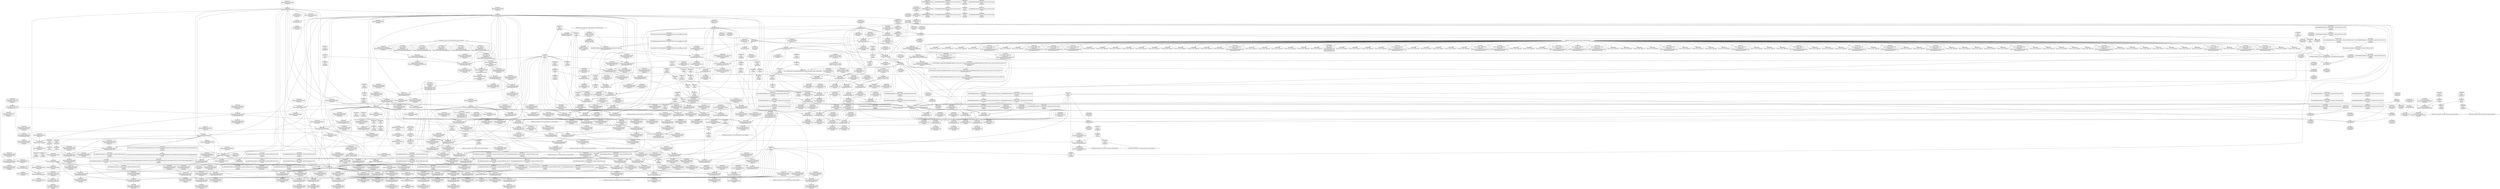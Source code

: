 digraph {
	CE0x49681f0 [shape=record,shape=Mrecord,label="{CE0x49681f0|i64*_getelementptr_inbounds_(_15_x_i64_,_15_x_i64_*___llvm_gcov_ctr308,_i64_0,_i64_5)|*Constant*|*SummSink*}"]
	CE0x4992f10 [shape=record,shape=Mrecord,label="{CE0x4992f10|avc_has_perm:tsid|Function::avc_has_perm&Arg::tsid::|*SummSource*}"]
	CE0x49ad8a0 [shape=record,shape=Mrecord,label="{CE0x49ad8a0|i64*_getelementptr_inbounds_(_15_x_i64_,_15_x_i64_*___llvm_gcov_ctr308,_i64_0,_i64_14)|*Constant*|*SummSource*}"]
	CE0x49490d0 [shape=record,shape=Mrecord,label="{CE0x49490d0|GLOBAL:__llvm_gcov_ctr125|Global_var:__llvm_gcov_ctr125|*SummSource*}"]
	CE0x49967f0 [shape=record,shape=Mrecord,label="{CE0x49967f0|current_sid:tmp18|security/selinux/hooks.c,218}"]
	CE0x491e120 [shape=record,shape=Mrecord,label="{CE0x491e120|selinux_msg_queue_msgsnd:if.then12}"]
	CE0x49436a0 [shape=record,shape=Mrecord,label="{CE0x49436a0|80:_i32,_112:_i8*,_:_CRE_120,128_|*MultipleSource*|Function::selinux_msg_queue_msgsnd&Arg::msq::|security/selinux/hooks.c,5231}"]
	CE0x493dbf0 [shape=record,shape=Mrecord,label="{CE0x493dbf0|selinux_msg_queue_msgsnd:tobool|security/selinux/hooks.c,5244|*SummSink*}"]
	CE0x4951a60 [shape=record,shape=Mrecord,label="{CE0x4951a60|selinux_msg_queue_msgsnd:tmp9|security/selinux/hooks.c,5237}"]
	CE0x4978d40 [shape=record,shape=Mrecord,label="{CE0x4978d40|selinux_msg_queue_msgsnd:tmp29|security/selinux/hooks.c,5258|*SummSource*}"]
	CE0x49513e0 [shape=record,shape=Mrecord,label="{CE0x49513e0|current_sid:tmp15|security/selinux/hooks.c,218|*SummSink*}"]
	CE0x49345b0 [shape=record,shape=Mrecord,label="{CE0x49345b0|selinux_msg_queue_msgsnd:cmp|security/selinux/hooks.c,5237}"]
	CE0x4998000 [shape=record,shape=Mrecord,label="{CE0x4998000|current_sid:call4|security/selinux/hooks.c,218|*SummSink*}"]
	CE0x49665e0 [shape=record,shape=Mrecord,label="{CE0x49665e0|selinux_msg_queue_msgsnd:tobool16|security/selinux/hooks.c,5258|*SummSource*}"]
	CE0x4921de0 [shape=record,shape=Mrecord,label="{CE0x4921de0|i64_2|*Constant*|*SummSource*}"]
	CE0x4923300 [shape=record,shape=Mrecord,label="{CE0x4923300|GLOBAL:current_sid.__warned|Global_var:current_sid.__warned}"]
	CE0x49ab0a0 [shape=record,shape=Mrecord,label="{CE0x49ab0a0|selinux_msg_queue_msgsnd:tmp37|security/selinux/hooks.c,5263}"]
	CE0x4926730 [shape=record,shape=Mrecord,label="{CE0x4926730|selinux_msg_queue_msgsnd:security1|security/selinux/hooks.c,5232|*SummSink*}"]
	CE0x496e970 [shape=record,shape=Mrecord,label="{CE0x496e970|i64*_getelementptr_inbounds_(_15_x_i64_,_15_x_i64_*___llvm_gcov_ctr308,_i64_0,_i64_9)|*Constant*|*SummSink*}"]
	CE0x497b030 [shape=record,shape=Mrecord,label="{CE0x497b030|selinux_msg_queue_msgsnd:tmp13|security/selinux/hooks.c,5244|*SummSource*}"]
	CE0x494f2b0 [shape=record,shape=Mrecord,label="{CE0x494f2b0|current_sid:tmp2}"]
	CE0x49319f0 [shape=record,shape=Mrecord,label="{CE0x49319f0|80:_i32,_112:_i8*,_:_CRE_200,208_|*MultipleSource*|Function::selinux_msg_queue_msgsnd&Arg::msq::|security/selinux/hooks.c,5231}"]
	CE0x496e5f0 [shape=record,shape=Mrecord,label="{CE0x496e5f0|i64*_getelementptr_inbounds_(_15_x_i64_,_15_x_i64_*___llvm_gcov_ctr308,_i64_0,_i64_9)|*Constant*|*SummSource*}"]
	CE0x49301a0 [shape=record,shape=Mrecord,label="{CE0x49301a0|i64*_getelementptr_inbounds_(_2_x_i64_,_2_x_i64_*___llvm_gcov_ctr98,_i64_0,_i64_1)|*Constant*}"]
	"CONST[source:1(input),value:2(dynamic)][purpose:{object}][SrcIdx:11]"
	CE0x4954e40 [shape=record,shape=Mrecord,label="{CE0x4954e40|i64*_getelementptr_inbounds_(_11_x_i64_,_11_x_i64_*___llvm_gcov_ctr125,_i64_0,_i64_8)|*Constant*}"]
	CE0x496c310 [shape=record,shape=Mrecord,label="{CE0x496c310|i64_7|*Constant*}"]
	CE0x49a9ca0 [shape=record,shape=Mrecord,label="{CE0x49a9ca0|selinux_msg_queue_msgsnd:sid19|security/selinux/hooks.c,5260|*SummSink*}"]
	CE0x49b7760 [shape=record,shape=Mrecord,label="{CE0x49b7760|GLOBAL:lockdep_rcu_suspicious|*Constant*}"]
	CE0x4912740 [shape=record,shape=Mrecord,label="{CE0x4912740|i16_26|*Constant*|*SummSource*}"]
	CE0x493e5d0 [shape=record,shape=Mrecord,label="{CE0x493e5d0|i32_10|*Constant*|*SummSource*}"]
	CE0x4996570 [shape=record,shape=Mrecord,label="{CE0x4996570|current_sid:tmp17|security/selinux/hooks.c,218|*SummSource*}"]
	CE0x4926ed0 [shape=record,shape=Mrecord,label="{CE0x4926ed0|80:_i32,_112:_i8*,_:_CRE_0,1_}"]
	CE0x49225e0 [shape=record,shape=Mrecord,label="{CE0x49225e0|selinux_msg_queue_msgsnd:tmp1|*SummSource*}"]
	CE0x4947e20 [shape=record,shape=Mrecord,label="{CE0x4947e20|current_sid:tobool|security/selinux/hooks.c,218|*SummSink*}"]
	CE0x4930df0 [shape=record,shape=Mrecord,label="{CE0x4930df0|i8*_getelementptr_inbounds_(_45_x_i8_,_45_x_i8_*_.str12,_i32_0,_i32_0)|*Constant*|*SummSource*}"]
	CE0x4935a50 [shape=record,shape=Mrecord,label="{CE0x4935a50|i64_1|*Constant*}"]
	CE0x493ebc0 [shape=record,shape=Mrecord,label="{CE0x493ebc0|selinux_msg_queue_msgsnd:if.end}"]
	CE0x4211050 [shape=record,shape=Mrecord,label="{CE0x4211050|selinux_msg_queue_msgsnd:tmp|*SummSource*}"]
	CE0x49b44b0 [shape=record,shape=Mrecord,label="{CE0x49b44b0|current_sid:tmp10|security/selinux/hooks.c,218|*SummSink*}"]
	CE0x4949310 [shape=record,shape=Mrecord,label="{CE0x4949310|80:_i32,_112:_i8*,_:_CRE_18,19_}"]
	CE0x4957310 [shape=record,shape=Mrecord,label="{CE0x4957310|current_sid:do.body|*SummSink*}"]
	CE0x4947b00 [shape=record,shape=Mrecord,label="{CE0x4947b00|80:_i32,_112:_i8*,_:_CRE_33,34_}"]
	CE0x49951f0 [shape=record,shape=Mrecord,label="{CE0x49951f0|selinux_msg_queue_msgsnd:u|security/selinux/hooks.c,5249|*SummSink*}"]
	CE0x496ee40 [shape=record,shape=Mrecord,label="{CE0x496ee40|selinux_msg_queue_msgsnd:tmp26|security/selinux/hooks.c,5256|*SummSource*}"]
	CE0x496eeb0 [shape=record,shape=Mrecord,label="{CE0x496eeb0|selinux_msg_queue_msgsnd:tmp26|security/selinux/hooks.c,5256|*SummSink*}"]
	CE0x492fa70 [shape=record,shape=Mrecord,label="{CE0x492fa70|80:_i32,_112:_i8*,_:_CRE_1,2_}"]
	CE0x4940470 [shape=record,shape=Mrecord,label="{CE0x4940470|80:_i32,_112:_i8*,_:_CRE_136,144_|*MultipleSource*|Function::selinux_msg_queue_msgsnd&Arg::msq::|security/selinux/hooks.c,5231}"]
	CE0x492da60 [shape=record,shape=Mrecord,label="{CE0x492da60|selinux_msg_queue_msgsnd:if.end21}"]
	CE0x494c680 [shape=record,shape=Mrecord,label="{CE0x494c680|i64*_getelementptr_inbounds_(_11_x_i64_,_11_x_i64_*___llvm_gcov_ctr125,_i64_0,_i64_1)|*Constant*|*SummSource*}"]
	CE0x492ebf0 [shape=record,shape=Mrecord,label="{CE0x492ebf0|80:_i32,_112:_i8*,_:_CRE_3,4_}"]
	CE0x4948cf0 [shape=record,shape=Mrecord,label="{CE0x4948cf0|80:_i32,_112:_i8*,_:_CRE_31,32_}"]
	CE0x494bf70 [shape=record,shape=Mrecord,label="{CE0x494bf70|get_current:tmp|*SummSink*}"]
	CE0x499a270 [shape=record,shape=Mrecord,label="{CE0x499a270|current_sid:security|security/selinux/hooks.c,218|*SummSink*}"]
	CE0x4993f10 [shape=record,shape=Mrecord,label="{CE0x4993f10|avc_has_perm:requested|Function::avc_has_perm&Arg::requested::}"]
	CE0x496d9d0 [shape=record,shape=Mrecord,label="{CE0x496d9d0|selinux_msg_queue_msgsnd:tmp24|security/selinux/hooks.c,5254|*SummSource*}"]
	CE0x497b3b0 [shape=record,shape=Mrecord,label="{CE0x497b3b0|selinux_msg_queue_msgsnd:tmp14|security/selinux/hooks.c,5244}"]
	CE0x4968a20 [shape=record,shape=Mrecord,label="{CE0x4968a20|selinux_msg_queue_msgsnd:tmp35|security/selinux/hooks.c,5260|*SummSink*}"]
	CE0x49356e0 [shape=record,shape=Mrecord,label="{CE0x49356e0|GLOBAL:current_sid|*Constant*|*SummSource*}"]
	CE0x4997420 [shape=record,shape=Mrecord,label="{CE0x4997420|i64*_getelementptr_inbounds_(_11_x_i64_,_11_x_i64_*___llvm_gcov_ctr125,_i64_0,_i64_10)|*Constant*|*SummSink*}"]
	CE0x4979b10 [shape=record,shape=Mrecord,label="{CE0x4979b10|selinux_msg_queue_msgsnd:tmp32|security/selinux/hooks.c,5258}"]
	CE0x4936260 [shape=record,shape=Mrecord,label="{CE0x4936260|80:_i32,_112:_i8*,_:_CRE_176,184_|*MultipleSource*|Function::selinux_msg_queue_msgsnd&Arg::msq::|security/selinux/hooks.c,5231}"]
	CE0x49696e0 [shape=record,shape=Mrecord,label="{CE0x49696e0|selinux_msg_queue_msgsnd:tmp18|security/selinux/hooks.c,5246|*SummSource*}"]
	CE0x49ad9c0 [shape=record,shape=Mrecord,label="{CE0x49ad9c0|selinux_msg_queue_msgsnd:tmp39|security/selinux/hooks.c,5264|*SummSink*}"]
	CE0x49a7b70 [shape=record,shape=Mrecord,label="{CE0x49a7b70|selinux_msg_queue_msgsnd:tmp34|security/selinux/hooks.c,5260}"]
	CE0x4941a20 [shape=record,shape=Mrecord,label="{CE0x4941a20|selinux_msg_queue_msgsnd:msq|Function::selinux_msg_queue_msgsnd&Arg::msq::|*SummSource*}"]
	CE0x4993d40 [shape=record,shape=Mrecord,label="{CE0x4993d40|avc_has_perm:requested|Function::avc_has_perm&Arg::requested::|*SummSink*}"]
	CE0x496cee0 [shape=record,shape=Mrecord,label="{CE0x496cee0|selinux_msg_queue_msgsnd:tmp22|security/selinux/hooks.c,5254}"]
	CE0x4926df0 [shape=record,shape=Mrecord,label="{CE0x4926df0|selinux_msg_queue_msgsnd:q_perm|security/selinux/hooks.c,5231|*SummSource*}"]
	CE0x49986e0 [shape=record,shape=Mrecord,label="{CE0x49986e0|get_current:entry}"]
	CE0x493e950 [shape=record,shape=Mrecord,label="{CE0x493e950|selinux_msg_queue_msgsnd:security|security/selinux/hooks.c,5231}"]
	CE0x497aa00 [shape=record,shape=Mrecord,label="{CE0x497aa00|i64_4|*Constant*|*SummSource*}"]
	CE0x4942870 [shape=record,shape=Mrecord,label="{CE0x4942870|selinux_msg_queue_msgsnd:tmp2|security/selinux/hooks.c,5231|*SummSink*}"]
	CE0x49aa500 [shape=record,shape=Mrecord,label="{CE0x49aa500|selinux_msg_queue_msgsnd:call20|security/selinux/hooks.c,5260}"]
	CE0x4998b50 [shape=record,shape=Mrecord,label="{CE0x4998b50|_ret_%struct.task_struct*_%tmp4,_!dbg_!27714|./arch/x86/include/asm/current.h,14}"]
	CE0x497a670 [shape=record,shape=Mrecord,label="{CE0x497a670|i64_3|*Constant*|*SummSink*}"]
	CE0x4993bd0 [shape=record,shape=Mrecord,label="{CE0x4993bd0|i32_32|*Constant*|*SummSink*}"]
	CE0x496d720 [shape=record,shape=Mrecord,label="{CE0x496d720|selinux_msg_queue_msgsnd:tmp24|security/selinux/hooks.c,5254}"]
	CE0x4937020 [shape=record,shape=Mrecord,label="{CE0x4937020|selinux_msg_queue_msgsnd:tmp11|security/selinux/hooks.c,5242}"]
	CE0x49434c0 [shape=record,shape=Mrecord,label="{CE0x49434c0|80:_i32,_112:_i8*,_:_CRE_112,120_|*MultipleSource*|Function::selinux_msg_queue_msgsnd&Arg::msq::|security/selinux/hooks.c,5231}"]
	CE0x499c7f0 [shape=record,shape=Mrecord,label="{CE0x499c7f0|get_current:bb|*SummSource*}"]
	CE0x49aa380 [shape=record,shape=Mrecord,label="{CE0x49aa380|selinux_msg_queue_msgsnd:tmp36|security/selinux/hooks.c,5260|*SummSink*}"]
	CE0x4958310 [shape=record,shape=Mrecord,label="{CE0x4958310|_call_void_lockdep_rcu_suspicious(i8*_getelementptr_inbounds_(_25_x_i8_,_25_x_i8_*_.str3,_i32_0,_i32_0),_i32_218,_i8*_getelementptr_inbounds_(_45_x_i8_,_45_x_i8_*_.str12,_i32_0,_i32_0))_#10,_!dbg_!27727|security/selinux/hooks.c,218}"]
	CE0x4995720 [shape=record,shape=Mrecord,label="{CE0x4995720|selinux_msg_queue_msgsnd:ipc_id|security/selinux/hooks.c,5249|*SummSource*}"]
	CE0x4939d70 [shape=record,shape=Mrecord,label="{CE0x4939d70|i64*_getelementptr_inbounds_(_11_x_i64_,_11_x_i64_*___llvm_gcov_ctr125,_i64_0,_i64_1)|*Constant*|*SummSink*}"]
	CE0x494c1f0 [shape=record,shape=Mrecord,label="{CE0x494c1f0|get_current:tmp}"]
	CE0x4931490 [shape=record,shape=Mrecord,label="{CE0x4931490|i64*_getelementptr_inbounds_(_11_x_i64_,_11_x_i64_*___llvm_gcov_ctr125,_i64_0,_i64_9)|*Constant*|*SummSink*}"]
	CE0x49942b0 [shape=record,shape=Mrecord,label="{CE0x49942b0|avc_has_perm:auditdata|Function::avc_has_perm&Arg::auditdata::|*SummSource*}"]
	CE0x4939ac0 [shape=record,shape=Mrecord,label="{CE0x4939ac0|80:_i32,_112:_i8*,_:_CRE_24,25_}"]
	CE0x49a9ae0 [shape=record,shape=Mrecord,label="{CE0x49a9ae0|selinux_msg_queue_msgsnd:sid19|security/selinux/hooks.c,5260|*SummSource*}"]
	CE0x4934070 [shape=record,shape=Mrecord,label="{CE0x4934070|selinux_msg_queue_msgsnd:tmp6|security/selinux/hooks.c,5237|*SummSink*}"]
	CE0x49409f0 [shape=record,shape=Mrecord,label="{CE0x49409f0|80:_i32,_112:_i8*,_:_CRE_55,56_}"]
	"CONST[source:0(mediator),value:0(static)][purpose:{operation}][SnkIdx:7]"
	CE0x493ab30 [shape=record,shape=Mrecord,label="{CE0x493ab30|selinux_msg_queue_msgsnd:msq|Function::selinux_msg_queue_msgsnd&Arg::msq::|*SummSink*}"]
	CE0x49ab3e0 [shape=record,shape=Mrecord,label="{CE0x49ab3e0|selinux_msg_queue_msgsnd:rc.1}"]
	CE0x4912a20 [shape=record,shape=Mrecord,label="{CE0x4912a20|%struct.qstr*_null|*Constant*|*SummSink*}"]
	CE0x4993ea0 [shape=record,shape=Mrecord,label="{CE0x4993ea0|_ret_i32_%retval.0,_!dbg_!27728|security/selinux/avc.c,775}"]
	CE0x49259e0 [shape=record,shape=Mrecord,label="{CE0x49259e0|80:_i32,_112:_i8*,_:_CRE_46,47_}"]
	CE0x499c970 [shape=record,shape=Mrecord,label="{CE0x499c970|get_current:bb|*SummSink*}"]
	CE0x49a8630 [shape=record,shape=Mrecord,label="{CE0x49a8630|selinux_msg_queue_msgsnd:sid18|security/selinux/hooks.c,5260|*SummSource*}"]
	CE0x496e2b0 [shape=record,shape=Mrecord,label="{CE0x496e2b0|i64*_getelementptr_inbounds_(_15_x_i64_,_15_x_i64_*___llvm_gcov_ctr308,_i64_0,_i64_9)|*Constant*}"]
	CE0x49adcc0 [shape=record,shape=Mrecord,label="{CE0x49adcc0|selinux_msg_queue_msgsnd:tmp40|security/selinux/hooks.c,5264|*SummSource*}"]
	CE0x492bad0 [shape=record,shape=Mrecord,label="{CE0x492bad0|current_sid:tmp6|security/selinux/hooks.c,218|*SummSource*}"]
	CE0x49aa7b0 [shape=record,shape=Mrecord,label="{CE0x49aa7b0|selinux_msg_queue_msgsnd:call20|security/selinux/hooks.c,5260|*SummSource*}"]
	CE0x4973160 [shape=record,shape=Mrecord,label="{CE0x4973160|selinux_msg_queue_msgsnd:q_perm8|security/selinux/hooks.c,5249}"]
	CE0x496ff70 [shape=record,shape=Mrecord,label="{CE0x496ff70|selinux_msg_queue_msgsnd:type|security/selinux/hooks.c,5248|*SummSink*}"]
	CE0x493a7f0 [shape=record,shape=Mrecord,label="{CE0x493a7f0|get_current:tmp2}"]
	CE0x49305e0 [shape=record,shape=Mrecord,label="{CE0x49305e0|i32_218|*Constant*|*SummSource*}"]
	CE0x4993040 [shape=record,shape=Mrecord,label="{CE0x4993040|avc_has_perm:tsid|Function::avc_has_perm&Arg::tsid::|*SummSink*}"]
	CE0x491cc90 [shape=record,shape=Mrecord,label="{CE0x491cc90|GLOBAL:__llvm_gcov_ctr308|Global_var:__llvm_gcov_ctr308|*SummSink*}"]
	CE0x4951300 [shape=record,shape=Mrecord,label="{CE0x4951300|current_sid:tmp15|security/selinux/hooks.c,218}"]
	CE0x496ad90 [shape=record,shape=Mrecord,label="{CE0x496ad90|selinux_msg_queue_msgsnd:tmp17|security/selinux/hooks.c,5245|*SummSink*}"]
	CE0x4974230 [shape=record,shape=Mrecord,label="{CE0x4974230|selinux_msg_queue_msgsnd:tmp21|security/selinux/hooks.c,5252}"]
	CE0x4968860 [shape=record,shape=Mrecord,label="{CE0x4968860|selinux_msg_queue_msgsnd:tmp35|security/selinux/hooks.c,5260|*SummSource*}"]
	CE0x4938f20 [shape=record,shape=Mrecord,label="{CE0x4938f20|i64_5|*Constant*|*SummSource*}"]
	CE0x4999e00 [shape=record,shape=Mrecord,label="{CE0x4999e00|i32_22|*Constant*|*SummSink*}"]
	CE0x49a85c0 [shape=record,shape=Mrecord,label="{CE0x49a85c0|selinux_msg_queue_msgsnd:sid18|security/selinux/hooks.c,5260}"]
	CE0x52a2960 [shape=record,shape=Mrecord,label="{CE0x52a2960|80:_i32,_112:_i8*,_:_CRE_70,71_}"]
	CE0x4932320 [shape=record,shape=Mrecord,label="{CE0x4932320|selinux_msg_queue_msgsnd:if.end7}"]
	CE0x4973c90 [shape=record,shape=Mrecord,label="{CE0x4973c90|selinux_msg_queue_msgsnd:key|security/selinux/hooks.c,5249}"]
	CE0x49b1310 [shape=record,shape=Mrecord,label="{CE0x49b1310|current_sid:if.end|*SummSource*}"]
	CE0x4948410 [shape=record,shape=Mrecord,label="{CE0x4948410|80:_i32,_112:_i8*,_:_CRE_15,16_}"]
	CE0x4948500 [shape=record,shape=Mrecord,label="{CE0x4948500|80:_i32,_112:_i8*,_:_CRE_16,17_}"]
	CE0x496edd0 [shape=record,shape=Mrecord,label="{CE0x496edd0|selinux_msg_queue_msgsnd:tmp26|security/selinux/hooks.c,5256}"]
	CE0x49af510 [shape=record,shape=Mrecord,label="{CE0x49af510|current_sid:if.then|*SummSource*}"]
	CE0x4940f00 [shape=record,shape=Mrecord,label="{CE0x4940f00|GLOBAL:current_sid|*Constant*}"]
	CE0x493ca20 [shape=record,shape=Mrecord,label="{CE0x493ca20|i64*_getelementptr_inbounds_(_15_x_i64_,_15_x_i64_*___llvm_gcov_ctr308,_i64_0,_i64_0)|*Constant*}"]
	CE0x497a4b0 [shape=record,shape=Mrecord,label="{CE0x497a4b0|i64_3|*Constant*|*SummSource*}"]
	CE0x493eca0 [shape=record,shape=Mrecord,label="{CE0x493eca0|selinux_msg_queue_msgsnd:if.end|*SummSink*}"]
	CE0x49acd90 [shape=record,shape=Mrecord,label="{CE0x49acd90|selinux_msg_queue_msgsnd:retval.0}"]
	CE0x494a520 [shape=record,shape=Mrecord,label="{CE0x494a520|current_sid:tmp14|security/selinux/hooks.c,218|*SummSource*}"]
	CE0x4973230 [shape=record,shape=Mrecord,label="{CE0x4973230|selinux_msg_queue_msgsnd:tmp21|security/selinux/hooks.c,5252|*SummSource*}"]
	CE0x4999040 [shape=record,shape=Mrecord,label="{CE0x4999040|i32_78|*Constant*|*SummSource*}"]
	CE0x4952650 [shape=record,shape=Mrecord,label="{CE0x4952650|80:_i32,_112:_i8*,_:_CRE_50,51_}"]
	CE0x492ac90 [shape=record,shape=Mrecord,label="{CE0x492ac90|GLOBAL:security_transition_sid|*Constant*|*SummSink*}"]
	CE0x496f600 [shape=record,shape=Mrecord,label="{CE0x496f600|selinux_msg_queue_msgsnd:tmp27|security/selinux/hooks.c,5256|*SummSink*}"]
	CE0x49115d0 [shape=record,shape=Mrecord,label="{CE0x49115d0|80:_i32,_112:_i8*,_:_CRE_69,70_}"]
	CE0x4948a90 [shape=record,shape=Mrecord,label="{CE0x4948a90|80:_i32,_112:_i8*,_:_CRE_29,30_}"]
	CE0x4945f50 [shape=record,shape=Mrecord,label="{CE0x4945f50|40:_i8*,_:_CRE_8,16_|*MultipleSource*|security/selinux/hooks.c,5232|Function::selinux_msg_queue_msgsnd&Arg::msg::}"]
	CE0x49425c0 [shape=record,shape=Mrecord,label="{CE0x49425c0|selinux_msg_queue_msgsnd:msg|Function::selinux_msg_queue_msgsnd&Arg::msg::|*SummSource*}"]
	CE0x494a730 [shape=record,shape=Mrecord,label="{CE0x494a730|i1_true|*Constant*}"]
	CE0x4922e40 [shape=record,shape=Mrecord,label="{CE0x4922e40|80:_i32,_112:_i8*,_:_CRE_40,41_}"]
	CE0x4211130 [shape=record,shape=Mrecord,label="{CE0x4211130|COLLAPSED:_GCMRE___llvm_gcov_ctr308_internal_global_15_x_i64_zeroinitializer:_elem_0:default:}"]
	CE0x492cd40 [shape=record,shape=Mrecord,label="{CE0x492cd40|i32_4|*Constant*|*SummSink*}"]
	CE0x4994240 [shape=record,shape=Mrecord,label="{CE0x4994240|avc_has_perm:auditdata|Function::avc_has_perm&Arg::auditdata::}"]
	CE0x496d0f0 [shape=record,shape=Mrecord,label="{CE0x496d0f0|selinux_msg_queue_msgsnd:tmp22|security/selinux/hooks.c,5254|*SummSink*}"]
	CE0x4935b30 [shape=record,shape=Mrecord,label="{CE0x4935b30|current_sid:tmp1|*SummSource*}"]
	CE0x493daa0 [shape=record,shape=Mrecord,label="{CE0x493daa0|i16_26|*Constant*|*SummSink*}"]
	CE0x492b0c0 [shape=record,shape=Mrecord,label="{CE0x492b0c0|selinux_msg_queue_msgsnd:tmp9|security/selinux/hooks.c,5237|*SummSource*}"]
	CE0x493b8d0 [shape=record,shape=Mrecord,label="{CE0x493b8d0|selinux_msg_queue_msgsnd:tobool|security/selinux/hooks.c,5244|*SummSource*}"]
	CE0x49abce0 [shape=record,shape=Mrecord,label="{CE0x49abce0|selinux_msg_queue_msgsnd:tmp37|security/selinux/hooks.c,5263|*SummSink*}"]
	CE0x4912990 [shape=record,shape=Mrecord,label="{CE0x4912990|%struct.qstr*_null|*Constant*|*SummSource*}"]
	CE0x493b560 [shape=record,shape=Mrecord,label="{CE0x493b560|get_current:tmp4|./arch/x86/include/asm/current.h,14}"]
	CE0x4930e60 [shape=record,shape=Mrecord,label="{CE0x4930e60|i8*_getelementptr_inbounds_(_45_x_i8_,_45_x_i8_*_.str12,_i32_0,_i32_0)|*Constant*|*SummSink*}"]
	CE0x4957130 [shape=record,shape=Mrecord,label="{CE0x4957130|current_sid:do.body}"]
	CE0x4978680 [shape=record,shape=Mrecord,label="{CE0x4978680|i64_11|*Constant*}"]
	CE0x4941450 [shape=record,shape=Mrecord,label="{CE0x4941450|selinux_msg_queue_msgsnd:tmp10|security/selinux/hooks.c,5237|*SummSink*}"]
	CE0x6893a60 [shape=record,shape=Mrecord,label="{CE0x6893a60|i64_1|*Constant*|*SummSink*}"]
	CE0x4954eb0 [shape=record,shape=Mrecord,label="{CE0x4954eb0|i64*_getelementptr_inbounds_(_11_x_i64_,_11_x_i64_*___llvm_gcov_ctr125,_i64_0,_i64_8)|*Constant*|*SummSource*}"]
	CE0x4975b40 [shape=record,shape=Mrecord,label="{CE0x4975b40|selinux_msg_queue_msgsnd:u|security/selinux/hooks.c,5249}"]
	CE0x4990fb0 [shape=record,shape=Mrecord,label="{CE0x4990fb0|current_sid:call|security/selinux/hooks.c,218|*SummSink*}"]
	CE0x4967430 [shape=record,shape=Mrecord,label="{CE0x4967430|selinux_msg_queue_msgsnd:tmp14|security/selinux/hooks.c,5244|*SummSink*}"]
	CE0x491ded0 [shape=record,shape=Mrecord,label="{CE0x491ded0|i64*_getelementptr_inbounds_(_15_x_i64_,_15_x_i64_*___llvm_gcov_ctr308,_i64_0,_i64_0)|*Constant*|*SummSource*}"]
	CE0x4965e80 [shape=record,shape=Mrecord,label="{CE0x4965e80|selinux_msg_queue_msgsnd:tmp28|security/selinux/hooks.c,5256}"]
	CE0x4951ca0 [shape=record,shape=Mrecord,label="{CE0x4951ca0|80:_i32,_112:_i8*,_:_CRE_6,7_}"]
	CE0x4940290 [shape=record,shape=Mrecord,label="{CE0x4940290|80:_i32,_112:_i8*,_:_CRE_128,136_|*MultipleSource*|Function::selinux_msg_queue_msgsnd&Arg::msq::|security/selinux/hooks.c,5231}"]
	CE0x49b3d80 [shape=record,shape=Mrecord,label="{CE0x49b3d80|current_sid:tmp11|security/selinux/hooks.c,218|*SummSink*}"]
	CE0x493c6d0 [shape=record,shape=Mrecord,label="{CE0x493c6d0|selinux_msg_queue_msgsnd:return|*SummSource*}"]
	CE0x4947a10 [shape=record,shape=Mrecord,label="{CE0x4947a10|80:_i32,_112:_i8*,_:_CRE_32,33_}"]
	CE0x492ae10 [shape=record,shape=Mrecord,label="{CE0x492ae10|i16_26|*Constant*}"]
	CE0x4978b70 [shape=record,shape=Mrecord,label="{CE0x4978b70|i64_11|*Constant*|*SummSink*}"]
	CE0x4948ef0 [shape=record,shape=Mrecord,label="{CE0x4948ef0|GLOBAL:__llvm_gcov_ctr125|Global_var:__llvm_gcov_ctr125}"]
	CE0x4947c30 [shape=record,shape=Mrecord,label="{CE0x4947c30|80:_i32,_112:_i8*,_:_CRE_34,35_}"]
	CE0x49560f0 [shape=record,shape=Mrecord,label="{CE0x49560f0|i64_5|*Constant*|*SummSink*}"]
	CE0x494bc60 [shape=record,shape=Mrecord,label="{CE0x494bc60|current_sid:do.end}"]
	CE0x4968ba0 [shape=record,shape=Mrecord,label="{CE0x4968ba0|selinux_msg_queue_msgsnd:sid19|security/selinux/hooks.c,5260}"]
	CE0x493ed90 [shape=record,shape=Mrecord,label="{CE0x493ed90|selinux_msg_queue_msgsnd:return|*SummSink*}"]
	CE0x496dd10 [shape=record,shape=Mrecord,label="{CE0x496dd10|selinux_msg_queue_msgsnd:tmp25|security/selinux/hooks.c,5254}"]
	CE0x49398a0 [shape=record,shape=Mrecord,label="{CE0x49398a0|80:_i32,_112:_i8*,_:_CRE_22,23_}"]
	CE0x492bcb0 [shape=record,shape=Mrecord,label="{CE0x492bcb0|selinux_msg_queue_msgsnd:if.then|*SummSink*}"]
	CE0x4996c40 [shape=record,shape=Mrecord,label="{CE0x4996c40|current_sid:tmp19|security/selinux/hooks.c,218}"]
	CE0x49ace00 [shape=record,shape=Mrecord,label="{CE0x49ace00|selinux_msg_queue_msgsnd:retval.0|*SummSource*}"]
	CE0x49495e0 [shape=record,shape=Mrecord,label="{CE0x49495e0|80:_i32,_112:_i8*,_:_CRE_21,22_}"]
	CE0x49992d0 [shape=record,shape=Mrecord,label="{CE0x49992d0|current_sid:cred|security/selinux/hooks.c,218|*SummSource*}"]
	CE0x4975630 [shape=record,shape=Mrecord,label="{CE0x4975630|selinux_msg_queue_msgsnd:tmp21|security/selinux/hooks.c,5252|*SummSink*}"]
	CE0x4926c80 [shape=record,shape=Mrecord,label="{CE0x4926c80|GLOBAL:current_task|Global_var:current_task|*SummSink*}"]
	CE0x496cfe0 [shape=record,shape=Mrecord,label="{CE0x496cfe0|selinux_msg_queue_msgsnd:tmp22|security/selinux/hooks.c,5254|*SummSource*}"]
	CE0x49aad60 [shape=record,shape=Mrecord,label="{CE0x49aad60|i32_512|*Constant*|*SummSource*}"]
	CE0x4957b00 [shape=record,shape=Mrecord,label="{CE0x4957b00|current_sid:call|security/selinux/hooks.c,218}"]
	CE0x49351e0 [shape=record,shape=Mrecord,label="{CE0x49351e0|selinux_msg_queue_msgsnd:sid4|security/selinux/hooks.c,5243|*SummSink*}"]
	CE0x49993a0 [shape=record,shape=Mrecord,label="{CE0x49993a0|current_sid:cred|security/selinux/hooks.c,218|*SummSink*}"]
	CE0x492e9f0 [shape=record,shape=Mrecord,label="{CE0x492e9f0|selinux_msg_queue_msgsnd:call|security/selinux/hooks.c,5228|*SummSink*}"]
	CE0x4947d60 [shape=record,shape=Mrecord,label="{CE0x4947d60|80:_i32,_112:_i8*,_:_CRE_35,36_}"]
	CE0x4966740 [shape=record,shape=Mrecord,label="{CE0x4966740|selinux_msg_queue_msgsnd:tobool16|security/selinux/hooks.c,5258|*SummSink*}"]
	CE0x4949400 [shape=record,shape=Mrecord,label="{CE0x4949400|80:_i32,_112:_i8*,_:_CRE_19,20_}"]
	CE0x496bf70 [shape=record,shape=Mrecord,label="{CE0x496bf70|selinux_msg_queue_msgsnd:tobool11|security/selinux/hooks.c,5254|*SummSource*}"]
	CE0x49abfe0 [shape=record,shape=Mrecord,label="{CE0x49abfe0|selinux_msg_queue_msgsnd:tmp38|security/selinux/hooks.c,5263|*SummSource*}"]
	CE0x4936b00 [shape=record,shape=Mrecord,label="{CE0x4936b00|i64_0|*Constant*|*SummSource*}"]
	CE0x4928720 [shape=record,shape=Mrecord,label="{CE0x4928720|selinux_msg_queue_msgsnd:if.then17|*SummSource*}"]
	CE0x49cc130 [shape=record,shape=Mrecord,label="{CE0x49cc130|get_current:tmp1}"]
	CE0x4943870 [shape=record,shape=Mrecord,label="{CE0x4943870|i32_1|*Constant*|*SummSource*}"]
	CE0x4998f60 [shape=record,shape=Mrecord,label="{CE0x4998f60|i32_78|*Constant*}"]
	CE0x494f320 [shape=record,shape=Mrecord,label="{CE0x494f320|current_sid:tmp2|*SummSource*}"]
	CE0x493ad10 [shape=record,shape=Mrecord,label="{CE0x493ad10|current_sid:tmp4|security/selinux/hooks.c,218}"]
	CE0x49a87f0 [shape=record,shape=Mrecord,label="{CE0x49a87f0|selinux_msg_queue_msgsnd:sid18|security/selinux/hooks.c,5260|*SummSink*}"]
	CE0x4998790 [shape=record,shape=Mrecord,label="{CE0x4998790|get_current:entry|*SummSource*}"]
	CE0x497adb0 [shape=record,shape=Mrecord,label="{CE0x497adb0|selinux_msg_queue_msgsnd:tmp12|security/selinux/hooks.c,5244|*SummSink*}"]
	CE0x4995f80 [shape=record,shape=Mrecord,label="{CE0x4995f80|selinux_msg_queue_msgsnd:sid9|security/selinux/hooks.c,5252|*SummSink*}"]
	CE0x492d9f0 [shape=record,shape=Mrecord,label="{CE0x492d9f0|selinux_msg_queue_msgsnd:if.then17|*SummSink*}"]
	CE0x493f290 [shape=record,shape=Mrecord,label="{CE0x493f290|selinux_msg_queue_msgsnd:sid3|security/selinux/hooks.c,5242|*SummSink*}"]
	CE0x4969c30 [shape=record,shape=Mrecord,label="{CE0x4969c30|selinux_msg_queue_msgsnd:tmp19|security/selinux/hooks.c,5246}"]
	"CONST[source:0(mediator),value:2(dynamic)][purpose:{subject}][SnkIdx:4]"
	CE0x4991e90 [shape=record,shape=Mrecord,label="{CE0x4991e90|0:_i8,_:_GCMR_current_sid.__warned_internal_global_i8_0,_section_.data.unlikely_,_align_1:_elem_0:default:}"]
	CE0x4936e80 [shape=record,shape=Mrecord,label="{CE0x4936e80|4:_i32,_:_CRE_0,2_|*MultipleSource*|security/selinux/hooks.c,5231|security/selinux/hooks.c,5231|security/selinux/hooks.c,5242}"]
	CE0x493a890 [shape=record,shape=Mrecord,label="{CE0x493a890|current_sid:entry|*SummSink*}"]
	CE0x496c540 [shape=record,shape=Mrecord,label="{CE0x496c540|i64_7|*Constant*|*SummSink*}"]
	CE0x4922470 [shape=record,shape=Mrecord,label="{CE0x4922470|i32_1|*Constant*}"]
	CE0x42110c0 [shape=record,shape=Mrecord,label="{CE0x42110c0|selinux_msg_queue_msgsnd:tmp}"]
	CE0x49797d0 [shape=record,shape=Mrecord,label="{CE0x49797d0|selinux_msg_queue_msgsnd:tmp31|security/selinux/hooks.c,5258|*SummSource*}"]
	CE0x4958380 [shape=record,shape=Mrecord,label="{CE0x4958380|_call_void_lockdep_rcu_suspicious(i8*_getelementptr_inbounds_(_25_x_i8_,_25_x_i8_*_.str3,_i32_0,_i32_0),_i32_218,_i8*_getelementptr_inbounds_(_45_x_i8_,_45_x_i8_*_.str12,_i32_0,_i32_0))_#10,_!dbg_!27727|security/selinux/hooks.c,218|*SummSource*}"]
	CE0x492ed60 [shape=record,shape=Mrecord,label="{CE0x492ed60|selinux_msg_queue_msgsnd:ad|security/selinux/hooks.c, 5227}"]
	CE0x49684e0 [shape=record,shape=Mrecord,label="{CE0x49684e0|selinux_msg_queue_msgsnd:tmp35|security/selinux/hooks.c,5260}"]
	CE0x49aa970 [shape=record,shape=Mrecord,label="{CE0x49aa970|selinux_msg_queue_msgsnd:call20|security/selinux/hooks.c,5260|*SummSink*}"]
	CE0x496c700 [shape=record,shape=Mrecord,label="{CE0x496c700|selinux_msg_queue_msgsnd:tmp23|security/selinux/hooks.c,5254}"]
	CE0x497a0b0 [shape=record,shape=Mrecord,label="{CE0x497a0b0|selinux_msg_queue_msgsnd:tmp33|security/selinux/hooks.c,5260}"]
	CE0x494a600 [shape=record,shape=Mrecord,label="{CE0x494a600|current_sid:tmp14|security/selinux/hooks.c,218|*SummSink*}"]
	CE0x49573e0 [shape=record,shape=Mrecord,label="{CE0x49573e0|current_sid:land.lhs.true}"]
	CE0x49af1d0 [shape=record,shape=Mrecord,label="{CE0x49af1d0|current_sid:if.end|*SummSink*}"]
	CE0x4935ac0 [shape=record,shape=Mrecord,label="{CE0x4935ac0|current_sid:tmp1}"]
	CE0x49333e0 [shape=record,shape=Mrecord,label="{CE0x49333e0|40:_i8*,_:_CRE_40,48_|*MultipleSource*|security/selinux/hooks.c,5232|Function::selinux_msg_queue_msgsnd&Arg::msg::}"]
	CE0x496a590 [shape=record,shape=Mrecord,label="{CE0x496a590|selinux_msg_queue_msgsnd:tmp16|security/selinux/hooks.c,5245}"]
	CE0x4923690 [shape=record,shape=Mrecord,label="{CE0x4923690|selinux_msg_queue_msgsnd:msq|Function::selinux_msg_queue_msgsnd&Arg::msq::}"]
	CE0x49970c0 [shape=record,shape=Mrecord,label="{CE0x49970c0|current_sid:tmp19|security/selinux/hooks.c,218|*SummSource*}"]
	CE0x4979520 [shape=record,shape=Mrecord,label="{CE0x4979520|selinux_msg_queue_msgsnd:tmp31|security/selinux/hooks.c,5258}"]
	CE0x49784c0 [shape=record,shape=Mrecord,label="{CE0x49784c0|selinux_msg_queue_msgsnd:tmp30|security/selinux/hooks.c,5258}"]
	CE0x4922330 [shape=record,shape=Mrecord,label="{CE0x4922330|current_sid:land.lhs.true2|*SummSource*}"]
	CE0x494ae10 [shape=record,shape=Mrecord,label="{CE0x494ae10|current_sid:tmp3}"]
	CE0x4969670 [shape=record,shape=Mrecord,label="{CE0x4969670|selinux_msg_queue_msgsnd:tmp18|security/selinux/hooks.c,5246}"]
	CE0x49991d0 [shape=record,shape=Mrecord,label="{CE0x49991d0|COLLAPSED:_GCMRE_current_task_external_global_%struct.task_struct*:_elem_0::|security/selinux/hooks.c,218}"]
	CE0x4925090 [shape=record,shape=Mrecord,label="{CE0x4925090|GLOBAL:security_transition_sid|*Constant*|*SummSource*}"]
	"CONST[source:0(mediator),value:2(dynamic)][purpose:{subject}][SnkIdx:8]"
	CE0x492c0d0 [shape=record,shape=Mrecord,label="{CE0x492c0d0|80:_i32,_112:_i8*,_:_CRE_45,46_}"]
	CE0x4932450 [shape=record,shape=Mrecord,label="{CE0x4932450|selinux_msg_queue_msgsnd:if.end7|*SummSource*}"]
	CE0x4936ef0 [shape=record,shape=Mrecord,label="{CE0x4936ef0|4:_i32,_:_CRE_4,8_|*MultipleSource*|security/selinux/hooks.c,5231|security/selinux/hooks.c,5231|security/selinux/hooks.c,5242}"]
	CE0x492b6b0 [shape=record,shape=Mrecord,label="{CE0x492b6b0|80:_i32,_112:_i8*,_:_CRE_12,13_}"]
	CE0x49494f0 [shape=record,shape=Mrecord,label="{CE0x49494f0|80:_i32,_112:_i8*,_:_CRE_20,21_}"]
	CE0x49b2ee0 [shape=record,shape=Mrecord,label="{CE0x49b2ee0|i64*_getelementptr_inbounds_(_11_x_i64_,_11_x_i64_*___llvm_gcov_ctr125,_i64_0,_i64_0)|*Constant*|*SummSource*}"]
	CE0x4943280 [shape=record,shape=Mrecord,label="{CE0x4943280|80:_i32,_112:_i8*,_:_CRE_62,63_}"]
	CE0x4967590 [shape=record,shape=Mrecord,label="{CE0x4967590|selinux_msg_queue_msgsnd:tmp15|security/selinux/hooks.c,5244}"]
	CE0x4992c60 [shape=record,shape=Mrecord,label="{CE0x4992c60|avc_has_perm:ssid|Function::avc_has_perm&Arg::ssid::|*SummSource*}"]
	CE0x496df30 [shape=record,shape=Mrecord,label="{CE0x496df30|selinux_msg_queue_msgsnd:tmp25|security/selinux/hooks.c,5254|*SummSource*}"]
	CE0x49480f0 [shape=record,shape=Mrecord,label="{CE0x49480f0|i64_2|*Constant*}"]
	CE0x49251f0 [shape=record,shape=Mrecord,label="{CE0x49251f0|80:_i32,_112:_i8*,_:_CRE_84,88_|*MultipleSource*|Function::selinux_msg_queue_msgsnd&Arg::msq::|security/selinux/hooks.c,5231}"]
	CE0x497a7f0 [shape=record,shape=Mrecord,label="{CE0x497a7f0|selinux_msg_queue_msgsnd:tmp13|security/selinux/hooks.c,5244}"]
	CE0x494fc30 [shape=record,shape=Mrecord,label="{CE0x494fc30|current_sid:tmp12|security/selinux/hooks.c,218|*SummSink*}"]
	CE0x492a4b0 [shape=record,shape=Mrecord,label="{CE0x492a4b0|selinux_msg_queue_msgsnd:rc.0|*SummSource*}"]
	CE0x4997bf0 [shape=record,shape=Mrecord,label="{CE0x4997bf0|current_sid:call4|security/selinux/hooks.c,218}"]
	CE0x492cc10 [shape=record,shape=Mrecord,label="{CE0x492cc10|i32_4|*Constant*|*SummSource*}"]
	CE0x4935750 [shape=record,shape=Mrecord,label="{CE0x4935750|GLOBAL:current_sid|*Constant*|*SummSink*}"]
	CE0x4924e30 [shape=record,shape=Mrecord,label="{CE0x4924e30|GLOBAL:security_transition_sid|*Constant*}"]
	CE0x492a670 [shape=record,shape=Mrecord,label="{CE0x492a670|selinux_msg_queue_msgsnd:rc.0|*SummSink*}"]
	CE0x49b7af0 [shape=record,shape=Mrecord,label="{CE0x49b7af0|i8*_getelementptr_inbounds_(_25_x_i8_,_25_x_i8_*_.str3,_i32_0,_i32_0)|*Constant*|*SummSource*}"]
	"CONST[source:0(mediator),value:2(dynamic)][purpose:{object}][SnkIdx:1]"
	CE0x4966f50 [shape=record,shape=Mrecord,label="{CE0x4966f50|i64_10|*Constant*|*SummSource*}"]
	CE0x4954b00 [shape=record,shape=Mrecord,label="{CE0x4954b00|i1_true|*Constant*|*SummSink*}"]
	CE0x494d7f0 [shape=record,shape=Mrecord,label="{CE0x494d7f0|i64*_getelementptr_inbounds_(_11_x_i64_,_11_x_i64_*___llvm_gcov_ctr125,_i64_0,_i64_6)|*Constant*|*SummSource*}"]
	CE0x49b0a80 [shape=record,shape=Mrecord,label="{CE0x49b0a80|current_sid:tmp16|security/selinux/hooks.c,218|*SummSource*}"]
	CE0x4935460 [shape=record,shape=Mrecord,label="{CE0x4935460|selinux_msg_queue_msgsnd:call5|security/selinux/hooks.c,5242}"]
	CE0x49b7e90 [shape=record,shape=Mrecord,label="{CE0x49b7e90|i32_218|*Constant*}"]
	CE0x491e190 [shape=record,shape=Mrecord,label="{CE0x491e190|selinux_msg_queue_msgsnd:if.then12|*SummSink*}"]
	CE0x49a7d10 [shape=record,shape=Mrecord,label="{CE0x49a7d10|selinux_msg_queue_msgsnd:tmp34|security/selinux/hooks.c,5260|*SummSource*}"]
	CE0x493ef50 [shape=record,shape=Mrecord,label="{CE0x493ef50|selinux_msg_queue_msgsnd:sid3|security/selinux/hooks.c,5242}"]
	CE0x49266c0 [shape=record,shape=Mrecord,label="{CE0x49266c0|selinux_msg_queue_msgsnd:security1|security/selinux/hooks.c,5232|*SummSource*}"]
	"CONST[source:0(mediator),value:2(dynamic)][purpose:{object}][SnkIdx:9]"
	CE0x492f040 [shape=record,shape=Mrecord,label="{CE0x492f040|i64*_getelementptr_inbounds_(_2_x_i64_,_2_x_i64_*___llvm_gcov_ctr98,_i64_0,_i64_1)|*Constant*|*SummSink*}"]
	CE0x493d5a0 [shape=record,shape=Mrecord,label="{CE0x493d5a0|selinux_msg_queue_msgsnd:tmp33|security/selinux/hooks.c,5260|*SummSource*}"]
	CE0x4923f00 [shape=record,shape=Mrecord,label="{CE0x4923f00|80:_i32,_112:_i8*,_:_CRE_37,38_}"]
	CE0x49ad180 [shape=record,shape=Mrecord,label="{CE0x49ad180|selinux_msg_queue_msgsnd:tmp39|security/selinux/hooks.c,5264}"]
	CE0x4951c00 [shape=record,shape=Mrecord,label="{CE0x4951c00|80:_i32,_112:_i8*,_:_CRE_5,6_}"]
	CE0x492de00 [shape=record,shape=Mrecord,label="{CE0x492de00|selinux_msg_queue_msgsnd:tmp5|security/selinux/hooks.c,5232|*SummSource*}"]
	CE0x493ea80 [shape=record,shape=Mrecord,label="{CE0x493ea80|selinux_msg_queue_msgsnd:tmp2|security/selinux/hooks.c,5231}"]
	CE0x496a600 [shape=record,shape=Mrecord,label="{CE0x496a600|selinux_msg_queue_msgsnd:tmp16|security/selinux/hooks.c,5245|*SummSource*}"]
	CE0x492ecf0 [shape=record,shape=Mrecord,label="{CE0x492ecf0|selinux_msg_queue_msgsnd:ad|security/selinux/hooks.c, 5227|*SummSink*}"]
	CE0x6893910 [shape=record,shape=Mrecord,label="{CE0x6893910|selinux_msg_queue_msgsnd:tmp|*SummSink*}"]
	CE0x4975980 [shape=record,shape=Mrecord,label="{CE0x4975980|selinux_msg_queue_msgsnd:tmp20|security/selinux/hooks.c,5249|*SummSource*}"]
	CE0x49b2ce0 [shape=record,shape=Mrecord,label="{CE0x49b2ce0|current_sid:land.lhs.true|*SummSink*}"]
	CE0x4951b30 [shape=record,shape=Mrecord,label="{CE0x4951b30|80:_i32,_112:_i8*,_:_CRE_4,5_}"]
	CE0x4923dd0 [shape=record,shape=Mrecord,label="{CE0x4923dd0|80:_i32,_112:_i8*,_:_CRE_36,37_}"]
	CE0x4911ae0 [shape=record,shape=Mrecord,label="{CE0x4911ae0|80:_i32,_112:_i8*,_:_CRE_63,64_}"]
	CE0x4936700 [shape=record,shape=Mrecord,label="{CE0x4936700|selinux_msg_queue_msgsnd:tmp7|security/selinux/hooks.c,5237}"]
	CE0x496c380 [shape=record,shape=Mrecord,label="{CE0x496c380|i64_7|*Constant*|*SummSource*}"]
	CE0x49477b0 [shape=record,shape=Mrecord,label="{CE0x49477b0|0:_i32,_:_CRE_0,4_|*MultipleSource*|*LoadInst*|security/selinux/hooks.c,5232|security/selinux/hooks.c,5232|security/selinux/hooks.c,5237}"]
	CE0x49664f0 [shape=record,shape=Mrecord,label="{CE0x49664f0|selinux_msg_queue_msgsnd:tobool16|security/selinux/hooks.c,5258}"]
	CE0x492dad0 [shape=record,shape=Mrecord,label="{CE0x492dad0|selinux_msg_queue_msgsnd:if.end21|*SummSource*}"]
	CE0x49128d0 [shape=record,shape=Mrecord,label="{CE0x49128d0|%struct.qstr*_null|*Constant*}"]
	CE0x4975210 [shape=record,shape=Mrecord,label="{CE0x4975210|i32_(i32,_i32,_i16,_i32,_%struct.common_audit_data*)*_bitcast_(i32_(i32,_i32,_i16,_i32,_%struct.common_audit_data.495*)*_avc_has_perm_to_i32_(i32,_i32,_i16,_i32,_%struct.common_audit_data*)*)|*Constant*|*SummSink*}"]
	CE0x4992180 [shape=record,shape=Mrecord,label="{CE0x4992180|%struct.task_struct*_(%struct.task_struct**)*_asm_movq_%gs:$_1:P_,$0_,_r,im,_dirflag_,_fpsr_,_flags_}"]
	CE0x49b0c00 [shape=record,shape=Mrecord,label="{CE0x49b0c00|current_sid:tmp16|security/selinux/hooks.c,218|*SummSink*}"]
	CE0x4935860 [shape=record,shape=Mrecord,label="{CE0x4935860|current_sid:entry}"]
	CE0x4969250 [shape=record,shape=Mrecord,label="{CE0x4969250|i64*_getelementptr_inbounds_(_15_x_i64_,_15_x_i64_*___llvm_gcov_ctr308,_i64_0,_i64_6)|*Constant*|*SummSink*}"]
	CE0x49d09e0 [shape=record,shape=Mrecord,label="{CE0x49d09e0|GLOBAL:current_task|Global_var:current_task}"]
	CE0x4975050 [shape=record,shape=Mrecord,label="{CE0x4975050|i32_(i32,_i32,_i16,_i32,_%struct.common_audit_data*)*_bitcast_(i32_(i32,_i32,_i16,_i32,_%struct.common_audit_data.495*)*_avc_has_perm_to_i32_(i32,_i32,_i16,_i32,_%struct.common_audit_data*)*)|*Constant*|*SummSource*}"]
	CE0x4978c70 [shape=record,shape=Mrecord,label="{CE0x4978c70|selinux_msg_queue_msgsnd:tmp29|security/selinux/hooks.c,5258}"]
	CE0x494a010 [shape=record,shape=Mrecord,label="{CE0x494a010|i32_3|*Constant*}"]
	CE0x4927c50 [shape=record,shape=Mrecord,label="{CE0x4927c50|selinux_msg_queue_msgsnd:tmp1|*SummSink*}"]
	CE0x492f460 [shape=record,shape=Mrecord,label="{CE0x492f460|80:_i32,_112:_i8*,_:_CRE_80,84_|*MultipleSource*|Function::selinux_msg_queue_msgsnd&Arg::msq::|security/selinux/hooks.c,5231}"]
	CE0x4996990 [shape=record,shape=Mrecord,label="{CE0x4996990|current_sid:tmp18|security/selinux/hooks.c,218|*SummSource*}"]
	CE0x49931b0 [shape=record,shape=Mrecord,label="{CE0x49931b0|i16_27|*Constant*}"]
	CE0x499c4b0 [shape=record,shape=Mrecord,label="{CE0x499c4b0|current_sid:tmp24|security/selinux/hooks.c,220|*SummSource*}"]
	CE0x49b2be0 [shape=record,shape=Mrecord,label="{CE0x49b2be0|current_sid:land.lhs.true|*SummSource*}"]
	CE0x4999860 [shape=record,shape=Mrecord,label="{CE0x4999860|current_sid:tmp21|security/selinux/hooks.c,218|*SummSource*}"]
	CE0x493cb80 [shape=record,shape=Mrecord,label="{CE0x493cb80|80:_i32,_112:_i8*,_:_CRE_100,102_|*MultipleSource*|Function::selinux_msg_queue_msgsnd&Arg::msq::|security/selinux/hooks.c,5231}"]
	CE0x49cc280 [shape=record,shape=Mrecord,label="{CE0x49cc280|i64*_getelementptr_inbounds_(_2_x_i64_,_2_x_i64_*___llvm_gcov_ctr98,_i64_0,_i64_0)|*Constant*|*SummSink*}"]
	CE0x494c500 [shape=record,shape=Mrecord,label="{CE0x494c500|current_sid:tmp1|*SummSink*}"]
	CE0x492c640 [shape=record,shape=Mrecord,label="{CE0x492c640|selinux_msg_queue_msgsnd:security1|security/selinux/hooks.c,5232}"]
	CE0x499ad20 [shape=record,shape=Mrecord,label="{CE0x499ad20|current_sid:tmp23|security/selinux/hooks.c,218|*SummSink*}"]
	CE0x4999bf0 [shape=record,shape=Mrecord,label="{CE0x4999bf0|i32_22|*Constant*|*SummSource*}"]
	CE0x496c8c0 [shape=record,shape=Mrecord,label="{CE0x496c8c0|i64_8|*Constant*}"]
	CE0x49429d0 [shape=record,shape=Mrecord,label="{CE0x49429d0|selinux_msg_queue_msgsnd:tmp3|security/selinux/hooks.c,5231}"]
	CE0x4995030 [shape=record,shape=Mrecord,label="{CE0x4995030|selinux_msg_queue_msgsnd:u|security/selinux/hooks.c,5249|*SummSource*}"]
	CE0x4935060 [shape=record,shape=Mrecord,label="{CE0x4935060|selinux_msg_queue_msgsnd:sid4|security/selinux/hooks.c,5243|*SummSource*}"]
	CE0x49486e0 [shape=record,shape=Mrecord,label="{CE0x49486e0|get_current:tmp3}"]
	CE0x4994580 [shape=record,shape=Mrecord,label="{CE0x4994580|_ret_i32_%retval.0,_!dbg_!27728|security/selinux/avc.c,775|*SummSource*}"]
	CE0x4935ed0 [shape=record,shape=Mrecord,label="{CE0x4935ed0|80:_i32,_112:_i8*,_:_CRE_168,172_|*MultipleSource*|Function::selinux_msg_queue_msgsnd&Arg::msq::|security/selinux/hooks.c,5231}"]
	CE0x4956b50 [shape=record,shape=Mrecord,label="{CE0x4956b50|current_sid:tmp|*SummSink*}"]
	CE0x4931500 [shape=record,shape=Mrecord,label="{CE0x4931500|current_sid:tmp17|security/selinux/hooks.c,218}"]
	CE0x49530c0 [shape=record,shape=Mrecord,label="{CE0x49530c0|current_sid:tobool1|security/selinux/hooks.c,218|*SummSink*}"]
	CE0x49563f0 [shape=record,shape=Mrecord,label="{CE0x49563f0|current_sid:tmp9|security/selinux/hooks.c,218|*SummSource*}"]
	CE0x4992d00 [shape=record,shape=Mrecord,label="{CE0x4992d00|avc_has_perm:ssid|Function::avc_has_perm&Arg::ssid::|*SummSink*}"]
	CE0x4970380 [shape=record,shape=Mrecord,label="{CE0x4970380|0:_i8,_8:_i32,_24:_%struct.selinux_audit_data*,_:_SCMRE_0,1_|*MultipleSource*|security/selinux/hooks.c, 5227|security/selinux/hooks.c,5248}"]
	CE0x4911370 [shape=record,shape=Mrecord,label="{CE0x4911370|80:_i32,_112:_i8*,_:_CRE_67,68_}"]
	CE0x499b910 [shape=record,shape=Mrecord,label="{CE0x499b910|0:_i32,_4:_i32,_8:_i32,_12:_i32,_:_CMRE_4,8_|*MultipleSource*|security/selinux/hooks.c,218|security/selinux/hooks.c,218|security/selinux/hooks.c,220}"]
	CE0x499b510 [shape=record,shape=Mrecord,label="{CE0x499b510|current_sid:sid|security/selinux/hooks.c,220|*SummSink*}"]
	CE0x49ae2f0 [shape=record,shape=Mrecord,label="{CE0x49ae2f0|selinux_msg_queue_msgsnd:tmp40|security/selinux/hooks.c,5264|*SummSink*}"]
	"CONST[source:0(mediator),value:2(dynamic)][purpose:{object}][SnkIdx:2]"
	CE0x4943ac0 [shape=record,shape=Mrecord,label="{CE0x4943ac0|selinux_msg_queue_msgsnd:if.then6|*SummSource*}"]
	CE0x49cc1a0 [shape=record,shape=Mrecord,label="{CE0x49cc1a0|get_current:tmp1|*SummSource*}"]
	CE0x4940b10 [shape=record,shape=Mrecord,label="{CE0x4940b10|selinux_msg_queue_msgsnd:if.then6|*SummSink*}"]
	CE0x49aeae0 [shape=record,shape=Mrecord,label="{CE0x49aeae0|_ret_i32_%retval.0,_!dbg_!27765|security/selinux/hooks.c,5264|*SummSource*}"]
	CE0x492bfa0 [shape=record,shape=Mrecord,label="{CE0x492bfa0|80:_i32,_112:_i8*,_:_CRE_44,45_}"]
	CE0x4995e00 [shape=record,shape=Mrecord,label="{CE0x4995e00|selinux_msg_queue_msgsnd:sid9|security/selinux/hooks.c,5252|*SummSource*}"]
	CE0x4997490 [shape=record,shape=Mrecord,label="{CE0x4997490|current_sid:tmp19|security/selinux/hooks.c,218|*SummSink*}"]
	CE0x4944830 [shape=record,shape=Mrecord,label="{CE0x4944830|80:_i32,_112:_i8*,_:_CRE_57,58_}"]
	"CONST[source:2(external),value:2(dynamic)][purpose:{subject}][SrcIdx:13]"
	CE0x4947340 [shape=record,shape=Mrecord,label="{CE0x4947340|selinux_msg_queue_msgsnd:sid2|security/selinux/hooks.c,5237}"]
	CE0x493e140 [shape=record,shape=Mrecord,label="{CE0x493e140|get_current:tmp2|*SummSink*}"]
	CE0x494b870 [shape=record,shape=Mrecord,label="{CE0x494b870|current_sid:tmp13|security/selinux/hooks.c,218}"]
	CE0x49572a0 [shape=record,shape=Mrecord,label="{CE0x49572a0|current_sid:do.body|*SummSource*}"]
	CE0x49245e0 [shape=record,shape=Mrecord,label="{CE0x49245e0|selinux_msg_queue_msgsnd:call14|security/selinux/hooks.c,5256}"]
	CE0x496a670 [shape=record,shape=Mrecord,label="{CE0x496a670|selinux_msg_queue_msgsnd:tmp16|security/selinux/hooks.c,5245|*SummSink*}"]
	"CONST[source:0(mediator),value:0(static)][purpose:{operation}][SnkIdx:11]"
	CE0x49b36c0 [shape=record,shape=Mrecord,label="{CE0x49b36c0|current_sid:tmp10|security/selinux/hooks.c,218|*SummSource*}"]
	CE0x494dfb0 [shape=record,shape=Mrecord,label="{CE0x494dfb0|get_current:tmp3|*SummSink*}"]
	CE0x4934320 [shape=record,shape=Mrecord,label="{CE0x4934320|i32_3|*Constant*|*SummSink*}"]
	CE0x4942ad0 [shape=record,shape=Mrecord,label="{CE0x4942ad0|selinux_msg_queue_msgsnd:msg|Function::selinux_msg_queue_msgsnd&Arg::msg::|*SummSink*}"]
	CE0x499a710 [shape=record,shape=Mrecord,label="{CE0x499a710|current_sid:tmp22|security/selinux/hooks.c,218|*SummSource*}"]
	CE0x492dd90 [shape=record,shape=Mrecord,label="{CE0x492dd90|selinux_msg_queue_msgsnd:tmp5|security/selinux/hooks.c,5232|*SummSink*}"]
	CE0x493cd60 [shape=record,shape=Mrecord,label="{CE0x493cd60|80:_i32,_112:_i8*,_:_CRE_104,112_|*MultipleSource*|Function::selinux_msg_queue_msgsnd&Arg::msq::|security/selinux/hooks.c,5231}"]
	CE0x4957a10 [shape=record,shape=Mrecord,label="{CE0x4957a10|_call_void_mcount()_#3|*SummSink*}"]
	CE0x4951fc0 [shape=record,shape=Mrecord,label="{CE0x4951fc0|selinux_msg_queue_msgsnd:q_perm|security/selinux/hooks.c,5231}"]
	CE0x4925420 [shape=record,shape=Mrecord,label="{CE0x4925420|80:_i32,_112:_i8*,_:_CRE_88,92_|*MultipleSource*|Function::selinux_msg_queue_msgsnd&Arg::msq::|security/selinux/hooks.c,5231}"]
	CE0x49562b0 [shape=record,shape=Mrecord,label="{CE0x49562b0|i64_4|*Constant*}"]
	CE0x494a350 [shape=record,shape=Mrecord,label="{CE0x494a350|current_sid:tmp14|security/selinux/hooks.c,218}"]
	CE0x4922510 [shape=record,shape=Mrecord,label="{CE0x4922510|selinux_msg_queue_msgsnd:tmp1}"]
	CE0x4972ff0 [shape=record,shape=Mrecord,label="{CE0x4972ff0|i8_4|*Constant*|*SummSink*}"]
	CE0x4934c20 [shape=record,shape=Mrecord,label="{CE0x4934c20|selinux_msg_queue_msgsnd:tmp11|security/selinux/hooks.c,5242|*SummSink*}"]
	CE0x4953a40 [shape=record,shape=Mrecord,label="{CE0x4953a40|current_sid:tmp5|security/selinux/hooks.c,218}"]
	CE0x494afa0 [shape=record,shape=Mrecord,label="{CE0x494afa0|current_sid:tmp3|*SummSource*}"]
	CE0x4998130 [shape=record,shape=Mrecord,label="{CE0x4998130|GLOBAL:get_current|*Constant*}"]
	CE0x49ab4f0 [shape=record,shape=Mrecord,label="{CE0x49ab4f0|selinux_msg_queue_msgsnd:rc.1|*SummSink*}"]
	CE0x496abd0 [shape=record,shape=Mrecord,label="{CE0x496abd0|selinux_msg_queue_msgsnd:tmp17|security/selinux/hooks.c,5245|*SummSource*}"]
	CE0x499a1d0 [shape=record,shape=Mrecord,label="{CE0x499a1d0|current_sid:security|security/selinux/hooks.c,218|*SummSource*}"]
	CE0x4974a40 [shape=record,shape=Mrecord,label="{CE0x4974a40|i32_(i32,_i32,_i16,_i32,_%struct.common_audit_data*)*_bitcast_(i32_(i32,_i32,_i16,_i32,_%struct.common_audit_data.495*)*_avc_has_perm_to_i32_(i32,_i32,_i16,_i32,_%struct.common_audit_data*)*)|*Constant*}"]
	CE0x49b0570 [shape=record,shape=Mrecord,label="{CE0x49b0570|current_sid:tmp7|security/selinux/hooks.c,218|*SummSource*}"]
	CE0x4975490 [shape=record,shape=Mrecord,label="{CE0x4975490|avc_has_perm:ssid|Function::avc_has_perm&Arg::ssid::}"]
	CE0x492edd0 [shape=record,shape=Mrecord,label="{CE0x492edd0|selinux_msg_queue_msgsnd:ad|security/selinux/hooks.c, 5227|*SummSource*}"]
	CE0x4993480 [shape=record,shape=Mrecord,label="{CE0x4993480|i16_27|*Constant*|*SummSink*}"]
	CE0x4994400 [shape=record,shape=Mrecord,label="{CE0x4994400|avc_has_perm:auditdata|Function::avc_has_perm&Arg::auditdata::|*SummSink*}"]
	CE0x491cf90 [shape=record,shape=Mrecord,label="{CE0x491cf90|selinux_msg_queue_msgsnd:tmp9|security/selinux/hooks.c,5237|*SummSink*}"]
	CE0x4934690 [shape=record,shape=Mrecord,label="{CE0x4934690|selinux_msg_queue_msgsnd:cmp|security/selinux/hooks.c,5237|*SummSink*}"]
	CE0x49925b0 [shape=record,shape=Mrecord,label="{CE0x49925b0|current_sid:bb|*SummSink*}"]
	CE0x497aca0 [shape=record,shape=Mrecord,label="{CE0x497aca0|selinux_msg_queue_msgsnd:tmp12|security/selinux/hooks.c,5244|*SummSource*}"]
	CE0x4934f30 [shape=record,shape=Mrecord,label="{CE0x4934f30|selinux_msg_queue_msgsnd:sid4|security/selinux/hooks.c,5243}"]
	CE0x4995370 [shape=record,shape=Mrecord,label="{CE0x4995370|selinux_msg_queue_msgsnd:ipc_id|security/selinux/hooks.c,5249}"]
	CE0x49ad720 [shape=record,shape=Mrecord,label="{CE0x49ad720|selinux_msg_queue_msgsnd:tmp39|security/selinux/hooks.c,5264|*SummSource*}"]
	CE0x4990e90 [shape=record,shape=Mrecord,label="{CE0x4990e90|current_sid:do.end|*SummSource*}"]
	CE0x68939f0 [shape=record,shape=Mrecord,label="{CE0x68939f0|i64_1|*Constant*|*SummSource*}"]
	CE0x494fd60 [shape=record,shape=Mrecord,label="{CE0x494fd60|i64*_getelementptr_inbounds_(_11_x_i64_,_11_x_i64_*___llvm_gcov_ctr125,_i64_0,_i64_6)|*Constant*}"]
	"CONST[source:0(mediator),value:2(dynamic)][purpose:{subject}][SnkIdx:0]"
	CE0x4924850 [shape=record,shape=Mrecord,label="{CE0x4924850|selinux_msg_queue_msgsnd:call14|security/selinux/hooks.c,5256|*SummSource*}"]
	CE0x4973f80 [shape=record,shape=Mrecord,label="{CE0x4973f80|selinux_msg_queue_msgsnd:key|security/selinux/hooks.c,5249|*SummSink*}"]
	CE0x4930cf0 [shape=record,shape=Mrecord,label="{CE0x4930cf0|i8*_getelementptr_inbounds_(_45_x_i8_,_45_x_i8_*_.str12,_i32_0,_i32_0)|*Constant*}"]
	CE0x493aa90 [shape=record,shape=Mrecord,label="{CE0x493aa90|_ret_i32_%tmp24,_!dbg_!27742|security/selinux/hooks.c,220|*SummSource*}"]
	CE0x499b600 [shape=record,shape=Mrecord,label="{CE0x499b600|current_sid:sid|security/selinux/hooks.c,220|*SummSource*}"]
	CE0x49583f0 [shape=record,shape=Mrecord,label="{CE0x49583f0|_call_void_lockdep_rcu_suspicious(i8*_getelementptr_inbounds_(_25_x_i8_,_25_x_i8_*_.str3,_i32_0,_i32_0),_i32_218,_i8*_getelementptr_inbounds_(_45_x_i8_,_45_x_i8_*_.str12,_i32_0,_i32_0))_#10,_!dbg_!27727|security/selinux/hooks.c,218|*SummSink*}"]
	CE0x4974cb0 [shape=record,shape=Mrecord,label="{CE0x4974cb0|selinux_msg_queue_msgsnd:call10|security/selinux/hooks.c,5252|*SummSource*}"]
	CE0x49abc70 [shape=record,shape=Mrecord,label="{CE0x49abc70|i64*_getelementptr_inbounds_(_15_x_i64_,_15_x_i64_*___llvm_gcov_ctr308,_i64_0,_i64_13)|*Constant*|*SummSink*}"]
	CE0x4949200 [shape=record,shape=Mrecord,label="{CE0x4949200|GLOBAL:__llvm_gcov_ctr125|Global_var:__llvm_gcov_ctr125|*SummSink*}"]
	CE0x492c970 [shape=record,shape=Mrecord,label="{CE0x492c970|i32_4|*Constant*}"]
	CE0x4997820 [shape=record,shape=Mrecord,label="{CE0x4997820|current_sid:tmp20|security/selinux/hooks.c,218|*SummSink*}"]
	CE0x4967b30 [shape=record,shape=Mrecord,label="{CE0x4967b30|i64*_getelementptr_inbounds_(_15_x_i64_,_15_x_i64_*___llvm_gcov_ctr308,_i64_0,_i64_5)|*Constant*}"]
	CE0x499af20 [shape=record,shape=Mrecord,label="{CE0x499af20|get_current:tmp1|*SummSink*}"]
	CE0x4946690 [shape=record,shape=Mrecord,label="{CE0x4946690|80:_i32,_112:_i8*,_:_CRE_152,160_|*MultipleSource*|Function::selinux_msg_queue_msgsnd&Arg::msq::|security/selinux/hooks.c,5231}"]
	"CONST[source:0(mediator),value:2(dynamic)][purpose:{subject}][SrcIdx:14]"
	CE0x49408c0 [shape=record,shape=Mrecord,label="{CE0x49408c0|80:_i32,_112:_i8*,_:_CRE_54,55_}"]
	CE0x49786f0 [shape=record,shape=Mrecord,label="{CE0x49786f0|i64_11|*Constant*|*SummSource*}"]
	CE0x4942740 [shape=record,shape=Mrecord,label="{CE0x4942740|selinux_msg_queue_msgsnd:tmp2|security/selinux/hooks.c,5231|*SummSource*}"]
	CE0x4912d20 [shape=record,shape=Mrecord,label="{CE0x4912d20|selinux_msg_queue_msgsnd:tobool|security/selinux/hooks.c,5244}"]
	CE0x4995bb0 [shape=record,shape=Mrecord,label="{CE0x4995bb0|selinux_msg_queue_msgsnd:sid9|security/selinux/hooks.c,5252}"]
	CE0x4938c90 [shape=record,shape=Mrecord,label="{CE0x4938c90|i64_5|*Constant*}"]
	CE0x4950030 [shape=record,shape=Mrecord,label="{CE0x4950030|current_sid:land.lhs.true2}"]
	CE0x4953bc0 [shape=record,shape=Mrecord,label="{CE0x4953bc0|current_sid:tmp6|security/selinux/hooks.c,218}"]
	CE0x499e070 [shape=record,shape=Mrecord,label="{CE0x499e070|_call_void_mcount()_#3}"]
	CE0x4956240 [shape=record,shape=Mrecord,label="{CE0x4956240|current_sid:tmp10|security/selinux/hooks.c,218}"]
	CE0x49734b0 [shape=record,shape=Mrecord,label="{CE0x49734b0|selinux_msg_queue_msgsnd:q_perm8|security/selinux/hooks.c,5249|*SummSource*}"]
	CE0x4967110 [shape=record,shape=Mrecord,label="{CE0x4967110|i64_10|*Constant*|*SummSink*}"]
	CE0x49965e0 [shape=record,shape=Mrecord,label="{CE0x49965e0|current_sid:tmp17|security/selinux/hooks.c,218|*SummSink*}"]
	CE0x4943150 [shape=record,shape=Mrecord,label="{CE0x4943150|80:_i32,_112:_i8*,_:_CRE_61,62_}"]
	CE0x52a2a90 [shape=record,shape=Mrecord,label="{CE0x52a2a90|80:_i32,_112:_i8*,_:_CRE_71,72_}"]
	CE0x49adb20 [shape=record,shape=Mrecord,label="{CE0x49adb20|selinux_msg_queue_msgsnd:tmp40|security/selinux/hooks.c,5264}"]
	CE0x4932510 [shape=record,shape=Mrecord,label="{CE0x4932510|selinux_msg_queue_msgsnd:bb|*SummSource*}"]
	CE0x493e8e0 [shape=record,shape=Mrecord,label="{CE0x493e8e0|selinux_msg_queue_msgsnd:security|security/selinux/hooks.c,5231|*SummSource*}"]
	CE0x493afd0 [shape=record,shape=Mrecord,label="{CE0x493afd0|current_sid:tmp4|security/selinux/hooks.c,218|*SummSink*}"]
	CE0x49996e0 [shape=record,shape=Mrecord,label="{CE0x49996e0|current_sid:tmp21|security/selinux/hooks.c,218}"]
	CE0x492dc00 [shape=record,shape=Mrecord,label="{CE0x492dc00|selinux_msg_queue_msgsnd:if.then|*SummSource*}"]
	CE0x494e4c0 [shape=record,shape=Mrecord,label="{CE0x494e4c0|current_sid:bb}"]
	CE0x4999a80 [shape=record,shape=Mrecord,label="{CE0x4999a80|current_sid:tmp21|security/selinux/hooks.c,218|*SummSink*}"]
	CE0x493d3e0 [shape=record,shape=Mrecord,label="{CE0x493d3e0|i64*_getelementptr_inbounds_(_15_x_i64_,_15_x_i64_*___llvm_gcov_ctr308,_i64_0,_i64_12)|*Constant*}"]
	CE0x49b0d30 [shape=record,shape=Mrecord,label="{CE0x49b0d30|i8_1|*Constant*}"]
	CE0x4992510 [shape=record,shape=Mrecord,label="{CE0x4992510|current_sid:bb|*SummSource*}"]
	CE0x49988b0 [shape=record,shape=Mrecord,label="{CE0x49988b0|get_current:entry|*SummSink*}"]
	CE0x492f700 [shape=record,shape=Mrecord,label="{CE0x492f700|selinux_msg_queue_msgsnd:if.end15}"]
	CE0x4944a90 [shape=record,shape=Mrecord,label="{CE0x4944a90|80:_i32,_112:_i8*,_:_CRE_59,60_}"]
	CE0x4924b90 [shape=record,shape=Mrecord,label="{CE0x4924b90|selinux_msg_queue_msgsnd:rc.0}"]
	CE0x496aad0 [shape=record,shape=Mrecord,label="{CE0x496aad0|selinux_msg_queue_msgsnd:tmp17|security/selinux/hooks.c,5245}"]
	CE0x4931300 [shape=record,shape=Mrecord,label="{CE0x4931300|i64*_getelementptr_inbounds_(_11_x_i64_,_11_x_i64_*___llvm_gcov_ctr125,_i64_0,_i64_9)|*Constant*|*SummSource*}"]
	CE0x499bba0 [shape=record,shape=Mrecord,label="{CE0x499bba0|get_current:bb}"]
	CE0x499b3b0 [shape=record,shape=Mrecord,label="{CE0x499b3b0|current_sid:sid|security/selinux/hooks.c,220}"]
	CE0x4993af0 [shape=record,shape=Mrecord,label="{CE0x4993af0|i32_32|*Constant*|*SummSource*}"]
	CE0x494c2e0 [shape=record,shape=Mrecord,label="{CE0x494c2e0|i64*_getelementptr_inbounds_(_11_x_i64_,_11_x_i64_*___llvm_gcov_ctr125,_i64_0,_i64_1)|*Constant*}"]
	CE0x496f9e0 [shape=record,shape=Mrecord,label="{CE0x496f9e0|selinux_msg_queue_msgsnd:sid13|security/selinux/hooks.c,5256|*SummSource*}"]
	CE0x4951920 [shape=record,shape=Mrecord,label="{CE0x4951920|selinux_msg_queue_msgsnd:tmp8|security/selinux/hooks.c,5237|*SummSink*}"]
	CE0x49269e0 [shape=record,shape=Mrecord,label="{CE0x49269e0|GLOBAL:current_task|Global_var:current_task|*SummSource*}"]
	CE0x4953ab0 [shape=record,shape=Mrecord,label="{CE0x4953ab0|current_sid:tmp5|security/selinux/hooks.c,218|*SummSource*}"]
	CE0x494f390 [shape=record,shape=Mrecord,label="{CE0x494f390|current_sid:tmp2|*SummSink*}"]
	CE0x4946f90 [shape=record,shape=Mrecord,label="{CE0x4946f90|80:_i32,_112:_i8*,_:_CRE_192,200_|*MultipleSource*|Function::selinux_msg_queue_msgsnd&Arg::msq::|security/selinux/hooks.c,5231}"]
	CE0x493adf0 [shape=record,shape=Mrecord,label="{CE0x493adf0|i64_0|*Constant*}"]
	CE0x4947ef0 [shape=record,shape=Mrecord,label="{CE0x4947ef0|current_sid:tobool|security/selinux/hooks.c,218|*SummSource*}"]
	CE0x4911280 [shape=record,shape=Mrecord,label="{CE0x4911280|80:_i32,_112:_i8*,_:_CRE_66,67_}"]
	CE0x496cde0 [shape=record,shape=Mrecord,label="{CE0x496cde0|i64_8|*Constant*|*SummSink*}"]
	CE0x4992320 [shape=record,shape=Mrecord,label="{CE0x4992320|%struct.task_struct*_(%struct.task_struct**)*_asm_movq_%gs:$_1:P_,$0_,_r,im,_dirflag_,_fpsr_,_flags_|*SummSink*}"]
	CE0x4993fb0 [shape=record,shape=Mrecord,label="{CE0x4993fb0|avc_has_perm:requested|Function::avc_has_perm&Arg::requested::|*SummSource*}"]
	CE0x493d1f0 [shape=record,shape=Mrecord,label="{CE0x493d1f0|selinux_msg_queue_msgsnd:if.then6}"]
	CE0x4940e30 [shape=record,shape=Mrecord,label="{CE0x4940e30|selinux_msg_queue_msgsnd:call|security/selinux/hooks.c,5228|*SummSource*}"]
	CE0x4921f40 [shape=record,shape=Mrecord,label="{CE0x4921f40|i64_2|*Constant*|*SummSink*}"]
	CE0x499c320 [shape=record,shape=Mrecord,label="{CE0x499c320|current_sid:tmp24|security/selinux/hooks.c,220}"]
	CE0x4932580 [shape=record,shape=Mrecord,label="{CE0x4932580|selinux_msg_queue_msgsnd:bb|*SummSink*}"]
	CE0x49aee60 [shape=record,shape=Mrecord,label="{CE0x49aee60|current_sid:if.then|*SummSink*}"]
	CE0x493c500 [shape=record,shape=Mrecord,label="{CE0x493c500|selinux_msg_queue_msgsnd:if.then12|*SummSource*}"]
	CE0x493d9c0 [shape=record,shape=Mrecord,label="{CE0x493d9c0|i64*_getelementptr_inbounds_(_15_x_i64_,_15_x_i64_*___llvm_gcov_ctr308,_i64_0,_i64_12)|*Constant*|*SummSink*}"]
	CE0x499a590 [shape=record,shape=Mrecord,label="{CE0x499a590|current_sid:tmp22|security/selinux/hooks.c,218}"]
	CE0x4974130 [shape=record,shape=Mrecord,label="{CE0x4974130|selinux_msg_queue_msgsnd:tmp20|security/selinux/hooks.c,5249}"]
	CE0x4939030 [shape=record,shape=Mrecord,label="{CE0x4939030|_ret_i32_%tmp24,_!dbg_!27742|security/selinux/hooks.c,220|*SummSink*}"]
	CE0x49ac610 [shape=record,shape=Mrecord,label="{CE0x49ac610|selinux_msg_queue_msgsnd:tmp38|security/selinux/hooks.c,5263|*SummSink*}"]
	CE0x492e880 [shape=record,shape=Mrecord,label="{CE0x492e880|selinux_msg_queue_msgsnd:call|security/selinux/hooks.c,5228}"]
	CE0x49791a0 [shape=record,shape=Mrecord,label="{CE0x49791a0|selinux_msg_queue_msgsnd:tmp30|security/selinux/hooks.c,5258|*SummSource*}"]
	CE0x49388d0 [shape=record,shape=Mrecord,label="{CE0x49388d0|80:_i32,_112:_i8*,_:_CRE_26,27_}"]
	CE0x491d150 [shape=record,shape=Mrecord,label="{CE0x491d150|selinux_msg_queue_msgsnd:tmp10|security/selinux/hooks.c,5237}"]
	CE0x4967e70 [shape=record,shape=Mrecord,label="{CE0x4967e70|i64*_getelementptr_inbounds_(_15_x_i64_,_15_x_i64_*___llvm_gcov_ctr308,_i64_0,_i64_5)|*Constant*|*SummSource*}"]
	CE0x4922d40 [shape=record,shape=Mrecord,label="{CE0x4922d40|80:_i32,_112:_i8*,_:_CRE_39,40_}"]
	CE0x4911c10 [shape=record,shape=Mrecord,label="{CE0x4911c10|80:_i32,_112:_i8*,_:_CRE_64,65_}"]
	CE0x492fe40 [shape=record,shape=Mrecord,label="{CE0x492fe40|selinux_msg_queue_msgsnd:if.end7|*SummSink*}"]
	CE0x492f770 [shape=record,shape=Mrecord,label="{CE0x492f770|selinux_msg_queue_msgsnd:if.end15|*SummSource*}"]
	CE0x49b02d0 [shape=record,shape=Mrecord,label="{CE0x49b02d0|current_sid:tmp6|security/selinux/hooks.c,218|*SummSink*}"]
	CE0x492f290 [shape=record,shape=Mrecord,label="{CE0x492f290|80:_i32,_112:_i8*,_:_CRE_76,80_|*MultipleSource*|Function::selinux_msg_queue_msgsnd&Arg::msq::|security/selinux/hooks.c,5231}"]
	CE0x49acfc0 [shape=record,shape=Mrecord,label="{CE0x49acfc0|selinux_msg_queue_msgsnd:retval.0|*SummSink*}"]
	CE0x4947820 [shape=record,shape=Mrecord,label="{CE0x4947820|selinux_msg_queue_msgsnd:tmp6|security/selinux/hooks.c,5237}"]
	CE0x4932750 [shape=record,shape=Mrecord,label="{CE0x4932750|i32_0|*Constant*|*SummSource*}"]
	CE0x49b3400 [shape=record,shape=Mrecord,label="{CE0x49b3400|current_sid:tmp9|security/selinux/hooks.c,218|*SummSink*}"]
	CE0x493b4c0 [shape=record,shape=Mrecord,label="{CE0x493b4c0|_call_void_mcount()_#3|*SummSink*}"]
	CE0x491e630 [shape=record,shape=Mrecord,label="{CE0x491e630|selinux_msg_queue_msgsnd:return}"]
	CE0x4969d30 [shape=record,shape=Mrecord,label="{CE0x4969d30|selinux_msg_queue_msgsnd:tmp19|security/selinux/hooks.c,5246|*SummSource*}"]
	CE0x494edb0 [shape=record,shape=Mrecord,label="{CE0x494edb0|current_sid:tmp8|security/selinux/hooks.c,218}"]
	CE0x4952f40 [shape=record,shape=Mrecord,label="{CE0x4952f40|current_sid:tobool1|security/selinux/hooks.c,218|*SummSource*}"]
	CE0x4950960 [shape=record,shape=Mrecord,label="{CE0x4950960|current_sid:tmp8|security/selinux/hooks.c,218|*SummSource*}"]
	CE0x494daa0 [shape=record,shape=Mrecord,label="{CE0x494daa0|i64*_getelementptr_inbounds_(_11_x_i64_,_11_x_i64_*___llvm_gcov_ctr125,_i64_0,_i64_6)|*Constant*|*SummSink*}"]
	CE0x493a900 [shape=record,shape=Mrecord,label="{CE0x493a900|_ret_i32_%tmp24,_!dbg_!27742|security/selinux/hooks.c,220}"]
	CE0x49a9e20 [shape=record,shape=Mrecord,label="{CE0x49a9e20|selinux_msg_queue_msgsnd:tmp36|security/selinux/hooks.c,5260}"]
	CE0x49761a0 [shape=record,shape=Mrecord,label="{CE0x49761a0|avc_has_perm:entry|*SummSink*}"]
	CE0x4924030 [shape=record,shape=Mrecord,label="{CE0x4924030|80:_i32,_112:_i8*,_:_CRE_38,39_}"]
	CE0x4924a10 [shape=record,shape=Mrecord,label="{CE0x4924a10|selinux_msg_queue_msgsnd:call14|security/selinux/hooks.c,5256|*SummSink*}"]
	CE0x492b3e0 [shape=record,shape=Mrecord,label="{CE0x492b3e0|80:_i32,_112:_i8*,_:_CRE_9,10_}"]
	CE0x4938a00 [shape=record,shape=Mrecord,label="{CE0x4938a00|80:_i32,_112:_i8*,_:_CRE_27,28_}"]
	CE0x49b2dd0 [shape=record,shape=Mrecord,label="{CE0x49b2dd0|i64*_getelementptr_inbounds_(_11_x_i64_,_11_x_i64_*___llvm_gcov_ctr125,_i64_0,_i64_0)|*Constant*}"]
	CE0x4936840 [shape=record,shape=Mrecord,label="{CE0x4936840|selinux_msg_queue_msgsnd:tmp7|security/selinux/hooks.c,5237|*SummSink*}"]
	CE0x4997500 [shape=record,shape=Mrecord,label="{CE0x4997500|current_sid:tmp20|security/selinux/hooks.c,218}"]
	CE0x4958b90 [shape=record,shape=Mrecord,label="{CE0x4958b90|selinux_msg_queue_msgsnd:entry}"]
	CE0x4937540 [shape=record,shape=Mrecord,label="{CE0x4937540|selinux_msg_queue_msgsnd:tmp11|security/selinux/hooks.c,5242|*SummSource*}"]
	CE0x49b7bb0 [shape=record,shape=Mrecord,label="{CE0x49b7bb0|i8*_getelementptr_inbounds_(_25_x_i8_,_25_x_i8_*_.str3,_i32_0,_i32_0)|*Constant*|*SummSink*}"]
	CE0x492f190 [shape=record,shape=Mrecord,label="{CE0x492f190|80:_i32,_112:_i8*,_:_CRE_72,73_|*MultipleSource*|Function::selinux_msg_queue_msgsnd&Arg::msq::|security/selinux/hooks.c,5231}"]
	CE0x499a880 [shape=record,shape=Mrecord,label="{CE0x499a880|current_sid:tmp23|security/selinux/hooks.c,218}"]
	CE0x499aba0 [shape=record,shape=Mrecord,label="{CE0x499aba0|current_sid:tmp23|security/selinux/hooks.c,218|*SummSource*}"]
	CE0x496f440 [shape=record,shape=Mrecord,label="{CE0x496f440|selinux_msg_queue_msgsnd:tmp27|security/selinux/hooks.c,5256|*SummSource*}"]
	CE0x4930520 [shape=record,shape=Mrecord,label="{CE0x4930520|selinux_msg_queue_msgsnd:entry|*SummSink*}"]
	CE0x491ce50 [shape=record,shape=Mrecord,label="{CE0x491ce50|selinux_msg_queue_msgsnd:tmp8|security/selinux/hooks.c,5237}"]
	CE0x4993780 [shape=record,shape=Mrecord,label="{CE0x4993780|avc_has_perm:tclass|Function::avc_has_perm&Arg::tclass::|*SummSource*}"]
	CE0x49ab450 [shape=record,shape=Mrecord,label="{CE0x49ab450|selinux_msg_queue_msgsnd:rc.1|*SummSource*}"]
	CE0x49341f0 [shape=record,shape=Mrecord,label="{CE0x49341f0|i32_3|*Constant*|*SummSource*}"]
	CE0x493da30 [shape=record,shape=Mrecord,label="{CE0x493da30|selinux_msg_queue_msgsnd:tmp33|security/selinux/hooks.c,5260|*SummSink*}"]
	CE0x496c930 [shape=record,shape=Mrecord,label="{CE0x496c930|i64_8|*Constant*|*SummSource*}"]
	CE0x493f110 [shape=record,shape=Mrecord,label="{CE0x493f110|selinux_msg_queue_msgsnd:sid3|security/selinux/hooks.c,5242|*SummSource*}"]
	CE0x4968ed0 [shape=record,shape=Mrecord,label="{CE0x4968ed0|i64*_getelementptr_inbounds_(_15_x_i64_,_15_x_i64_*___llvm_gcov_ctr308,_i64_0,_i64_6)|*Constant*|*SummSource*}"]
	CE0x4999160 [shape=record,shape=Mrecord,label="{CE0x4999160|current_sid:cred|security/selinux/hooks.c,218}"]
	CE0x4939550 [shape=record,shape=Mrecord,label="{CE0x4939550|get_current:tmp|*SummSource*}"]
	CE0x49910c0 [shape=record,shape=Mrecord,label="{CE0x49910c0|i32_0|*Constant*}"]
	CE0x494eb50 [shape=record,shape=Mrecord,label="{CE0x494eb50|GLOBAL:current_sid.__warned|Global_var:current_sid.__warned|*SummSource*}"]
	CE0x4928610 [shape=record,shape=Mrecord,label="{CE0x4928610|selinux_msg_queue_msgsnd:if.then17}"]
	CE0x493b600 [shape=record,shape=Mrecord,label="{CE0x493b600|get_current:tmp4|./arch/x86/include/asm/current.h,14|*SummSource*}"]
	CE0x4952560 [shape=record,shape=Mrecord,label="{CE0x4952560|80:_i32,_112:_i8*,_:_CRE_49,50_}"]
	CE0x4972e60 [shape=record,shape=Mrecord,label="{CE0x4972e60|i8_4|*Constant*|*SummSource*}"]
	CE0x4951370 [shape=record,shape=Mrecord,label="{CE0x4951370|current_sid:tmp15|security/selinux/hooks.c,218|*SummSource*}"]
	CE0x4979ef0 [shape=record,shape=Mrecord,label="{CE0x4979ef0|selinux_msg_queue_msgsnd:tmp32|security/selinux/hooks.c,5258|*SummSink*}"]
	CE0x496e0f0 [shape=record,shape=Mrecord,label="{CE0x496e0f0|selinux_msg_queue_msgsnd:tmp25|security/selinux/hooks.c,5254|*SummSink*}"]
	CE0x49aba40 [shape=record,shape=Mrecord,label="{CE0x49aba40|selinux_msg_queue_msgsnd:tmp37|security/selinux/hooks.c,5263|*SummSource*}"]
	CE0x4934450 [shape=record,shape=Mrecord,label="{CE0x4934450|i64_2|*Constant*}"]
	CE0x49aea70 [shape=record,shape=Mrecord,label="{CE0x49aea70|_ret_i32_%retval.0,_!dbg_!27765|security/selinux/hooks.c,5264}"]
	CE0x49aeca0 [shape=record,shape=Mrecord,label="{CE0x49aeca0|_ret_i32_%retval.0,_!dbg_!27765|security/selinux/hooks.c,5264|*SummSink*}"]
	CE0x4936770 [shape=record,shape=Mrecord,label="{CE0x4936770|selinux_msg_queue_msgsnd:tmp7|security/selinux/hooks.c,5237|*SummSource*}"]
	CE0x4999990 [shape=record,shape=Mrecord,label="{CE0x4999990|i32_22|*Constant*}"]
	CE0x49354d0 [shape=record,shape=Mrecord,label="{CE0x49354d0|selinux_msg_queue_msgsnd:call5|security/selinux/hooks.c,5242|*SummSource*}"]
	CE0x49661f0 [shape=record,shape=Mrecord,label="{CE0x49661f0|selinux_msg_queue_msgsnd:tmp28|security/selinux/hooks.c,5256|*SummSource*}"]
	CE0x49abbc0 [shape=record,shape=Mrecord,label="{CE0x49abbc0|i64*_getelementptr_inbounds_(_15_x_i64_,_15_x_i64_*___llvm_gcov_ctr308,_i64_0,_i64_13)|*Constant*|*SummSource*}"]
	CE0x4967270 [shape=record,shape=Mrecord,label="{CE0x4967270|selinux_msg_queue_msgsnd:tmp14|security/selinux/hooks.c,5244|*SummSource*}"]
	CE0x49aaf20 [shape=record,shape=Mrecord,label="{CE0x49aaf20|i32_512|*Constant*|*SummSink*}"]
	CE0x49332e0 [shape=record,shape=Mrecord,label="{CE0x49332e0|40:_i8*,_:_CRE_32,40_|*MultipleSource*|security/selinux/hooks.c,5232|Function::selinux_msg_queue_msgsnd&Arg::msg::}"]
	CE0x4943020 [shape=record,shape=Mrecord,label="{CE0x4943020|80:_i32,_112:_i8*,_:_CRE_60,61_}"]
	CE0x4935960 [shape=record,shape=Mrecord,label="{CE0x4935960|current_sid:entry|*SummSource*}"]
	CE0x4969750 [shape=record,shape=Mrecord,label="{CE0x4969750|selinux_msg_queue_msgsnd:tmp18|security/selinux/hooks.c,5246|*SummSink*}"]
	CE0x491e3f0 [shape=record,shape=Mrecord,label="{CE0x491e3f0|selinux_msg_queue_msgsnd:bb}"]
	CE0x49335e0 [shape=record,shape=Mrecord,label="{CE0x49335e0|selinux_msg_queue_msgsnd:tmp4|*LoadInst*|security/selinux/hooks.c,5232|*SummSink*}"]
	CE0x494ec80 [shape=record,shape=Mrecord,label="{CE0x494ec80|GLOBAL:current_sid.__warned|Global_var:current_sid.__warned|*SummSink*}"]
	CE0x494fad0 [shape=record,shape=Mrecord,label="{CE0x494fad0|current_sid:tmp12|security/selinux/hooks.c,218|*SummSource*}"]
	CE0x4953d30 [shape=record,shape=Mrecord,label="{CE0x4953d30|current_sid:tmp5|security/selinux/hooks.c,218|*SummSink*}"]
	CE0x49230a0 [shape=record,shape=Mrecord,label="{CE0x49230a0|80:_i32,_112:_i8*,_:_CRE_42,43_}"]
	CE0x49474a0 [shape=record,shape=Mrecord,label="{CE0x49474a0|selinux_msg_queue_msgsnd:sid2|security/selinux/hooks.c,5237|*SummSource*}"]
	CE0x499a160 [shape=record,shape=Mrecord,label="{CE0x499a160|current_sid:security|security/selinux/hooks.c,218}"]
	CE0x493b120 [shape=record,shape=Mrecord,label="{CE0x493b120|80:_i32,_112:_i8*,_:_CRE_92,96_|*MultipleSource*|Function::selinux_msg_queue_msgsnd&Arg::msq::|security/selinux/hooks.c,5231}"]
	CE0x4939bf0 [shape=record,shape=Mrecord,label="{CE0x4939bf0|80:_i32,_112:_i8*,_:_CRE_25,26_}"]
	CE0x4946db0 [shape=record,shape=Mrecord,label="{CE0x4946db0|80:_i32,_112:_i8*,_:_CRE_184,192_|*MultipleSource*|Function::selinux_msg_queue_msgsnd&Arg::msq::|security/selinux/hooks.c,5231}"]
	CE0x49b3eb0 [shape=record,shape=Mrecord,label="{CE0x49b3eb0|current_sid:tmp12|security/selinux/hooks.c,218}"]
	"CONST[source:0(mediator),value:0(static)][purpose:{operation}][SnkIdx:3]"
	CE0x4972cd0 [shape=record,shape=Mrecord,label="{CE0x4972cd0|i8_4|*Constant*}"]
	CE0x496bdd0 [shape=record,shape=Mrecord,label="{CE0x496bdd0|selinux_msg_queue_msgsnd:tobool11|security/selinux/hooks.c,5254}"]
	CE0x49b12a0 [shape=record,shape=Mrecord,label="{CE0x49b12a0|current_sid:if.end}"]
	CE0x4922f70 [shape=record,shape=Mrecord,label="{CE0x4922f70|80:_i32,_112:_i8*,_:_CRE_41,42_}"]
	CE0x496fba0 [shape=record,shape=Mrecord,label="{CE0x496fba0|selinux_msg_queue_msgsnd:sid13|security/selinux/hooks.c,5256|*SummSink*}"]
	CE0x49267a0 [shape=record,shape=Mrecord,label="{CE0x49267a0|selinux_msg_queue_msgsnd:tmp4|*LoadInst*|security/selinux/hooks.c,5232}"]
	CE0x49307a0 [shape=record,shape=Mrecord,label="{CE0x49307a0|i32_218|*Constant*|*SummSink*}"]
	CE0x4927be0 [shape=record,shape=Mrecord,label="{CE0x4927be0|_call_void_mcount()_#3}"]
	CE0x4939990 [shape=record,shape=Mrecord,label="{CE0x4939990|80:_i32,_112:_i8*,_:_CRE_23,24_}"]
	CE0x496f970 [shape=record,shape=Mrecord,label="{CE0x496f970|selinux_msg_queue_msgsnd:sid13|security/selinux/hooks.c,5256}"]
	CE0x497aba0 [shape=record,shape=Mrecord,label="{CE0x497aba0|selinux_msg_queue_msgsnd:tmp12|security/selinux/hooks.c,5244}"]
	CE0x49756a0 [shape=record,shape=Mrecord,label="{CE0x49756a0|selinux_msg_queue_msgsnd:call10|security/selinux/hooks.c,5252}"]
	CE0x49aa1c0 [shape=record,shape=Mrecord,label="{CE0x49aa1c0|selinux_msg_queue_msgsnd:tmp36|security/selinux/hooks.c,5260|*SummSource*}"]
	CE0x4954c30 [shape=record,shape=Mrecord,label="{CE0x4954c30|i64*_getelementptr_inbounds_(_11_x_i64_,_11_x_i64_*___llvm_gcov_ctr125,_i64_0,_i64_8)|*Constant*|*SummSink*}"]
	CE0x4948160 [shape=record,shape=Mrecord,label="{CE0x4948160|i64_3|*Constant*}"]
	CE0x494b8e0 [shape=record,shape=Mrecord,label="{CE0x494b8e0|current_sid:tmp13|security/selinux/hooks.c,218|*SummSource*}"]
	CE0x4973d00 [shape=record,shape=Mrecord,label="{CE0x4973d00|selinux_msg_queue_msgsnd:key|security/selinux/hooks.c,5249|*SummSource*}"]
	CE0x4996b10 [shape=record,shape=Mrecord,label="{CE0x4996b10|current_sid:tmp18|security/selinux/hooks.c,218|*SummSink*}"]
	CE0x4946240 [shape=record,shape=Mrecord,label="{CE0x4946240|40:_i8*,_:_CRE_16,24_|*MultipleSource*|security/selinux/hooks.c,5232|Function::selinux_msg_queue_msgsnd&Arg::msg::}"]
	CE0x499a980 [shape=record,shape=Mrecord,label="{CE0x499a980|current_sid:tmp22|security/selinux/hooks.c,218|*SummSink*}"]
	CE0x49b0f00 [shape=record,shape=Mrecord,label="{CE0x49b0f00|i8_1|*Constant*|*SummSource*}"]
	CE0x49b79b0 [shape=record,shape=Mrecord,label="{CE0x49b79b0|GLOBAL:lockdep_rcu_suspicious|*Constant*|*SummSource*}"]
	CE0x492fd30 [shape=record,shape=Mrecord,label="{CE0x492fd30|i64*_getelementptr_inbounds_(_2_x_i64_,_2_x_i64_*___llvm_gcov_ctr98,_i64_0,_i64_1)|*Constant*|*SummSource*}"]
	CE0x49b18a0 [shape=record,shape=Mrecord,label="{CE0x49b18a0|i64*_getelementptr_inbounds_(_11_x_i64_,_11_x_i64_*___llvm_gcov_ctr125,_i64_0,_i64_0)|*Constant*|*SummSink*}"]
	CE0x493cf80 [shape=record,shape=Mrecord,label="{CE0x493cf80|_call_void_mcount()_#3|*SummSink*}"]
	CE0x496db90 [shape=record,shape=Mrecord,label="{CE0x496db90|selinux_msg_queue_msgsnd:tmp24|security/selinux/hooks.c,5254|*SummSink*}"]
	CE0x4936080 [shape=record,shape=Mrecord,label="{CE0x4936080|80:_i32,_112:_i8*,_:_CRE_172,176_|*MultipleSource*|Function::selinux_msg_queue_msgsnd&Arg::msq::|security/selinux/hooks.c,5231}"]
	CE0x4993350 [shape=record,shape=Mrecord,label="{CE0x4993350|i16_27|*Constant*|*SummSource*}"]
	CE0x49b11b0 [shape=record,shape=Mrecord,label="{CE0x49b11b0|i8*_getelementptr_inbounds_(_25_x_i8_,_25_x_i8_*_.str3,_i32_0,_i32_0)|*Constant*}"]
	CE0x4930130 [shape=record,shape=Mrecord,label="{CE0x4930130|selinux_msg_queue_msgsnd:entry|*SummSource*}"]
	CE0x6893980 [shape=record,shape=Mrecord,label="{CE0x6893980|i64_1|*Constant*}"]
	CE0x49663b0 [shape=record,shape=Mrecord,label="{CE0x49663b0|selinux_msg_queue_msgsnd:tmp28|security/selinux/hooks.c,5256|*SummSink*}"]
	CE0x4926e60 [shape=record,shape=Mrecord,label="{CE0x4926e60|selinux_msg_queue_msgsnd:q_perm|security/selinux/hooks.c,5231|*SummSink*}"]
	CE0x4992400 [shape=record,shape=Mrecord,label="{CE0x4992400|current_sid:land.lhs.true2|*SummSink*}"]
	CE0x49ab8e0 [shape=record,shape=Mrecord,label="{CE0x49ab8e0|i64*_getelementptr_inbounds_(_15_x_i64_,_15_x_i64_*___llvm_gcov_ctr308,_i64_0,_i64_13)|*Constant*}"]
	CE0x497a990 [shape=record,shape=Mrecord,label="{CE0x497a990|i64_4|*Constant*}"]
	CE0x49abe40 [shape=record,shape=Mrecord,label="{CE0x49abe40|selinux_msg_queue_msgsnd:tmp38|security/selinux/hooks.c,5263}"]
	CE0x4952d80 [shape=record,shape=Mrecord,label="{CE0x4952d80|current_sid:tmp8|security/selinux/hooks.c,218|*SummSink*}"]
	CE0x49114a0 [shape=record,shape=Mrecord,label="{CE0x49114a0|80:_i32,_112:_i8*,_:_CRE_68,69_}"]
	CE0x496d3a0 [shape=record,shape=Mrecord,label="{CE0x496d3a0|selinux_msg_queue_msgsnd:tmp23|security/selinux/hooks.c,5254|*SummSource*}"]
	CE0x4975390 [shape=record,shape=Mrecord,label="{CE0x4975390|avc_has_perm:entry}"]
	CE0x49528b0 [shape=record,shape=Mrecord,label="{CE0x49528b0|80:_i32,_112:_i8*,_:_CRE_52,53_}"]
	CE0x4951ea0 [shape=record,shape=Mrecord,label="{CE0x4951ea0|selinux_msg_queue_msgsnd:tmp8|security/selinux/hooks.c,5237|*SummSource*}"]
	CE0x4998550 [shape=record,shape=Mrecord,label="{CE0x4998550|GLOBAL:get_current|*Constant*|*SummSink*}"]
	CE0x493e260 [shape=record,shape=Mrecord,label="{CE0x493e260|i64*_getelementptr_inbounds_(_2_x_i64_,_2_x_i64_*___llvm_gcov_ctr98,_i64_0,_i64_0)|*Constant*|*SummSource*}"]
	CE0x493af00 [shape=record,shape=Mrecord,label="{CE0x493af00|current_sid:tmp4|security/selinux/hooks.c,218|*SummSource*}"]
	CE0x496fdb0 [shape=record,shape=Mrecord,label="{CE0x496fdb0|selinux_msg_queue_msgsnd:type|security/selinux/hooks.c,5248|*SummSource*}"]
	CE0x4994920 [shape=record,shape=Mrecord,label="{CE0x4994920|selinux_msg_queue_msgsnd:tobool11|security/selinux/hooks.c,5254|*SummSink*}"]
	CE0x496a2d0 [shape=record,shape=Mrecord,label="{CE0x496a2d0|selinux_msg_queue_msgsnd:type|security/selinux/hooks.c,5248}"]
	CE0x499caa0 [shape=record,shape=Mrecord,label="{CE0x499caa0|i64*_getelementptr_inbounds_(_2_x_i64_,_2_x_i64_*___llvm_gcov_ctr98,_i64_0,_i64_0)|*Constant*}"]
	CE0x493e0d0 [shape=record,shape=Mrecord,label="{CE0x493e0d0|get_current:tmp2|*SummSource*}"]
	CE0x4923750 [shape=record,shape=Mrecord,label="{CE0x4923750|80:_i32,_112:_i8*,_:_CRE_7,8_}"]
	CE0x4944960 [shape=record,shape=Mrecord,label="{CE0x4944960|80:_i32,_112:_i8*,_:_CRE_58,59_}"]
	CE0x493c030 [shape=record,shape=Mrecord,label="{CE0x493c030|i64_3|*Constant*}"]
	CE0x493d910 [shape=record,shape=Mrecord,label="{CE0x493d910|i64*_getelementptr_inbounds_(_15_x_i64_,_15_x_i64_*___llvm_gcov_ctr308,_i64_0,_i64_12)|*Constant*|*SummSource*}"]
	CE0x49748c0 [shape=record,shape=Mrecord,label="{CE0x49748c0|selinux_msg_queue_msgsnd:call10|security/selinux/hooks.c,5252|*SummSink*}"]
	CE0x49b45e0 [shape=record,shape=Mrecord,label="{CE0x49b45e0|current_sid:tmp11|security/selinux/hooks.c,218}"]
	CE0x491cec0 [shape=record,shape=Mrecord,label="{CE0x491cec0|GLOBAL:__llvm_gcov_ctr308|Global_var:__llvm_gcov_ctr308}"]
	CE0x4993710 [shape=record,shape=Mrecord,label="{CE0x4993710|avc_has_perm:tclass|Function::avc_has_perm&Arg::tclass::}"]
	CE0x49983d0 [shape=record,shape=Mrecord,label="{CE0x49983d0|GLOBAL:get_current|*Constant*|*SummSource*}"]
	CE0x4947690 [shape=record,shape=Mrecord,label="{CE0x4947690|selinux_msg_queue_msgsnd:sid2|security/selinux/hooks.c,5237|*SummSink*}"]
	"CONST[source:0(mediator),value:2(dynamic)][purpose:{object}][SnkIdx:10]"
	CE0x49aaaf0 [shape=record,shape=Mrecord,label="{CE0x49aaaf0|i32_512|*Constant*}"]
	CE0x4944730 [shape=record,shape=Mrecord,label="{CE0x4944730|80:_i32,_112:_i8*,_:_CRE_56,57_}"]
	CE0x49ad950 [shape=record,shape=Mrecord,label="{CE0x49ad950|i64*_getelementptr_inbounds_(_15_x_i64_,_15_x_i64_*___llvm_gcov_ctr308,_i64_0,_i64_14)|*Constant*|*SummSink*}"]
	CE0x49937f0 [shape=record,shape=Mrecord,label="{CE0x49937f0|avc_has_perm:tclass|Function::avc_has_perm&Arg::tclass::|*SummSink*}"]
	CE0x49677b0 [shape=record,shape=Mrecord,label="{CE0x49677b0|selinux_msg_queue_msgsnd:tmp15|security/selinux/hooks.c,5244|*SummSource*}"]
	CE0x4979990 [shape=record,shape=Mrecord,label="{CE0x4979990|selinux_msg_queue_msgsnd:tmp31|security/selinux/hooks.c,5258|*SummSink*}"]
	CE0x4950ad0 [shape=record,shape=Mrecord,label="{CE0x4950ad0|current_sid:tobool1|security/selinux/hooks.c,218}"]
	CE0x49b3c20 [shape=record,shape=Mrecord,label="{CE0x49b3c20|current_sid:tmp11|security/selinux/hooks.c,218|*SummSource*}"]
	CE0x49b1080 [shape=record,shape=Mrecord,label="{CE0x49b1080|i8_1|*Constant*|*SummSink*}"]
	CE0x492c880 [shape=record,shape=Mrecord,label="{CE0x492c880|selinux_msg_queue_msgsnd:tmp3|security/selinux/hooks.c,5231|*SummSink*}"]
	CE0x493ec30 [shape=record,shape=Mrecord,label="{CE0x493ec30|selinux_msg_queue_msgsnd:if.end|*SummSource*}"]
	CE0x4927000 [shape=record,shape=Mrecord,label="{CE0x4927000|_call_void_mcount()_#3|*SummSource*}"]
	CE0x4931d70 [shape=record,shape=Mrecord,label="{CE0x4931d70|80:_i32,_112:_i8*,_:_CRE_216,224_|*MultipleSource*|Function::selinux_msg_queue_msgsnd&Arg::msq::|security/selinux/hooks.c,5231}"]
	CE0x4948320 [shape=record,shape=Mrecord,label="{CE0x4948320|80:_i32,_112:_i8*,_:_CRE_14,15_}"]
	CE0x493e700 [shape=record,shape=Mrecord,label="{CE0x493e700|selinux_msg_queue_msgsnd:security|security/selinux/hooks.c,5231|*SummSink*}"]
	CE0x4925b10 [shape=record,shape=Mrecord,label="{CE0x4925b10|80:_i32,_112:_i8*,_:_CRE_47,48_}"]
	CE0x492f7e0 [shape=record,shape=Mrecord,label="{CE0x492f7e0|selinux_msg_queue_msgsnd:if.end15|*SummSink*}"]
	CE0x4940790 [shape=record,shape=Mrecord,label="{CE0x4940790|80:_i32,_112:_i8*,_:_CRE_53,54_}"]
	CE0x499c640 [shape=record,shape=Mrecord,label="{CE0x499c640|current_sid:tmp24|security/selinux/hooks.c,220|*SummSink*}"]
	CE0x4999ff0 [shape=record,shape=Mrecord,label="{CE0x4999ff0|COLLAPSED:_CMRE:_elem_0::|security/selinux/hooks.c,218}"]
	CE0x4911d40 [shape=record,shape=Mrecord,label="{CE0x4911d40|80:_i32,_112:_i8*,_:_CRE_65,66_}"]
	CE0x49b19d0 [shape=record,shape=Mrecord,label="{CE0x49b19d0|current_sid:tmp}"]
	CE0x4949270 [shape=record,shape=Mrecord,label="{CE0x4949270|80:_i32,_112:_i8*,_:_CRE_17,18_}"]
	CE0x494a900 [shape=record,shape=Mrecord,label="{CE0x494a900|i1_true|*Constant*|*SummSource*}"]
	CE0x49af390 [shape=record,shape=Mrecord,label="{CE0x49af390|current_sid:if.then}"]
	CE0x49421a0 [shape=record,shape=Mrecord,label="{CE0x49421a0|i32_0|*Constant*}"]
	CE0x4975f50 [shape=record,shape=Mrecord,label="{CE0x4975f50|avc_has_perm:entry|*SummSource*}"]
	CE0x497aa70 [shape=record,shape=Mrecord,label="{CE0x497aa70|i64_4|*Constant*|*SummSink*}"]
	CE0x4969ef0 [shape=record,shape=Mrecord,label="{CE0x4969ef0|selinux_msg_queue_msgsnd:tmp19|security/selinux/hooks.c,5246|*SummSink*}"]
	CE0x4992290 [shape=record,shape=Mrecord,label="{CE0x4992290|%struct.task_struct*_(%struct.task_struct**)*_asm_movq_%gs:$_1:P_,$0_,_r,im,_dirflag_,_fpsr_,_flags_|*SummSource*}"]
	CE0x4931bd0 [shape=record,shape=Mrecord,label="{CE0x4931bd0|80:_i32,_112:_i8*,_:_CRE_208,216_|*MultipleSource*|Function::selinux_msg_queue_msgsnd&Arg::msq::|security/selinux/hooks.c,5231}"]
	CE0x4979d30 [shape=record,shape=Mrecord,label="{CE0x4979d30|selinux_msg_queue_msgsnd:tmp32|security/selinux/hooks.c,5258|*SummSource*}"]
	CE0x49278f0 [shape=record,shape=Mrecord,label="{CE0x49278f0|80:_i32,_112:_i8*,_:_CRE_2,3_}"]
	"CONST[source:0(mediator),value:2(dynamic)][purpose:{object}][SnkIdx:5]"
	CE0x52a2bc0 [shape=record,shape=Mrecord,label="{CE0x52a2bc0|i32_10|*Constant*}"]
	CE0x4931130 [shape=record,shape=Mrecord,label="{CE0x4931130|i64*_getelementptr_inbounds_(_11_x_i64_,_11_x_i64_*___llvm_gcov_ctr125,_i64_0,_i64_9)|*Constant*}"]
	CE0x49243d0 [shape=record,shape=Mrecord,label="{CE0x49243d0|current_sid:tobool|security/selinux/hooks.c,218}"]
	CE0x49516f0 [shape=record,shape=Mrecord,label="{CE0x49516f0|current_sid:tmp16|security/selinux/hooks.c,218}"]
	CE0x4938b30 [shape=record,shape=Mrecord,label="{CE0x4938b30|80:_i32,_112:_i8*,_:_CRE_28,29_}"]
	CE0x49a8250 [shape=record,shape=Mrecord,label="{CE0x49a8250|selinux_msg_queue_msgsnd:tmp34|security/selinux/hooks.c,5260|*SummSink*}"]
	CE0x494b040 [shape=record,shape=Mrecord,label="{CE0x494b040|current_sid:tmp3|*SummSink*}"]
	CE0x49afb50 [shape=record,shape=Mrecord,label="{CE0x49afb50|current_sid:call|security/selinux/hooks.c,218|*SummSource*}"]
	CE0x4975ab0 [shape=record,shape=Mrecord,label="{CE0x4975ab0|selinux_msg_queue_msgsnd:tmp20|security/selinux/hooks.c,5249|*SummSink*}"]
	CE0x49b0400 [shape=record,shape=Mrecord,label="{CE0x49b0400|current_sid:tmp7|security/selinux/hooks.c,218}"]
	CE0x49364f0 [shape=record,shape=Mrecord,label="{CE0x49364f0|i64_0|*Constant*}"]
	CE0x499aeb0 [shape=record,shape=Mrecord,label="{CE0x499aeb0|i32_1|*Constant*}"]
	CE0x4998940 [shape=record,shape=Mrecord,label="{CE0x4998940|_ret_%struct.task_struct*_%tmp4,_!dbg_!27714|./arch/x86/include/asm/current.h,14|*SummSource*}"]
	CE0x4995830 [shape=record,shape=Mrecord,label="{CE0x4995830|selinux_msg_queue_msgsnd:ipc_id|security/selinux/hooks.c,5249|*SummSink*}"]
	CE0x49b7a40 [shape=record,shape=Mrecord,label="{CE0x49b7a40|GLOBAL:lockdep_rcu_suspicious|*Constant*|*SummSink*}"]
	CE0x499dfc0 [shape=record,shape=Mrecord,label="{CE0x499dfc0|get_current:tmp4|./arch/x86/include/asm/current.h,14|*SummSink*}"]
	CE0x4992dc0 [shape=record,shape=Mrecord,label="{CE0x4992dc0|avc_has_perm:tsid|Function::avc_has_perm&Arg::tsid::}"]
	CE0x49b1ab0 [shape=record,shape=Mrecord,label="{CE0x49b1ab0|current_sid:tmp|*SummSource*}"]
	CE0x49b1a40 [shape=record,shape=Mrecord,label="{CE0x49b1a40|COLLAPSED:_GCMRE___llvm_gcov_ctr125_internal_global_11_x_i64_zeroinitializer:_elem_0:default:}"]
	CE0x4210fe0 [shape=record,shape=Mrecord,label="{CE0x4210fe0|i64*_getelementptr_inbounds_(_15_x_i64_,_15_x_i64_*___llvm_gcov_ctr308,_i64_0,_i64_0)|*Constant*|*SummSink*}"]
	CE0x4998fd0 [shape=record,shape=Mrecord,label="{CE0x4998fd0|i32_78|*Constant*|*SummSink*}"]
	CE0x4952b80 [shape=record,shape=Mrecord,label="{CE0x4952b80|_call_void_mcount()_#3|*SummSource*}"]
	CE0x4997680 [shape=record,shape=Mrecord,label="{CE0x4997680|current_sid:tmp20|security/selinux/hooks.c,218|*SummSource*}"]
	CE0x494b950 [shape=record,shape=Mrecord,label="{CE0x494b950|current_sid:tmp13|security/selinux/hooks.c,218|*SummSink*}"]
	CE0x4997370 [shape=record,shape=Mrecord,label="{CE0x4997370|i64*_getelementptr_inbounds_(_11_x_i64_,_11_x_i64_*___llvm_gcov_ctr125,_i64_0,_i64_10)|*Constant*|*SummSource*}"]
	CE0x497b1f0 [shape=record,shape=Mrecord,label="{CE0x497b1f0|selinux_msg_queue_msgsnd:tmp13|security/selinux/hooks.c,5244|*SummSink*}"]
	CE0x492b5c0 [shape=record,shape=Mrecord,label="{CE0x492b5c0|80:_i32,_112:_i8*,_:_CRE_11,12_}"]
	CE0x49730f0 [shape=record,shape=Mrecord,label="{CE0x49730f0|selinux_msg_queue_msgsnd:q_perm8|security/selinux/hooks.c,5249|*SummSink*}"]
	CE0x4936bd0 [shape=record,shape=Mrecord,label="{CE0x4936bd0|i64_0|*Constant*|*SummSink*}"]
	CE0x496d560 [shape=record,shape=Mrecord,label="{CE0x496d560|selinux_msg_queue_msgsnd:tmp23|security/selinux/hooks.c,5254|*SummSink*}"]
	CE0x4933570 [shape=record,shape=Mrecord,label="{CE0x4933570|selinux_msg_queue_msgsnd:tmp5|security/selinux/hooks.c,5232}"]
	CE0x4952780 [shape=record,shape=Mrecord,label="{CE0x4952780|80:_i32,_112:_i8*,_:_CRE_51,52_}"]
	CE0x4948bc0 [shape=record,shape=Mrecord,label="{CE0x4948bc0|80:_i32,_112:_i8*,_:_CRE_30,31_}"]
	CE0x4948230 [shape=record,shape=Mrecord,label="{CE0x4948230|80:_i32,_112:_i8*,_:_CRE_13,14_}"]
	"CONST[source:0(mediator),value:2(dynamic)][purpose:{object}][SnkIdx:6]"
	CE0x4957910 [shape=record,shape=Mrecord,label="{CE0x4957910|_call_void_mcount()_#3|*SummSource*}"]
	CE0x49231d0 [shape=record,shape=Mrecord,label="{CE0x49231d0|current_sid:tmp7|security/selinux/hooks.c,218|*SummSink*}"]
	CE0x4998bf0 [shape=record,shape=Mrecord,label="{CE0x4998bf0|_ret_%struct.task_struct*_%tmp4,_!dbg_!27714|./arch/x86/include/asm/current.h,14|*SummSink*}"]
	CE0x494deb0 [shape=record,shape=Mrecord,label="{CE0x494deb0|get_current:tmp3|*SummSource*}"]
	CE0x4951d60 [shape=record,shape=Mrecord,label="{CE0x4951d60|GLOBAL:__llvm_gcov_ctr308|Global_var:__llvm_gcov_ctr308|*SummSource*}"]
	CE0x492bbf0 [shape=record,shape=Mrecord,label="{CE0x492bbf0|selinux_msg_queue_msgsnd:if.then}"]
	CE0x491d340 [shape=record,shape=Mrecord,label="{CE0x491d340|selinux_msg_queue_msgsnd:tmp10|security/selinux/hooks.c,5237|*SummSource*}"]
	CE0x49126d0 [shape=record,shape=Mrecord,label="{CE0x49126d0|selinux_msg_queue_msgsnd:call5|security/selinux/hooks.c,5242|*SummSink*}"]
	CE0x49935f0 [shape=record,shape=Mrecord,label="{CE0x49935f0|i32_32|*Constant*}"]
	CE0x4942b40 [shape=record,shape=Mrecord,label="{CE0x4942b40|selinux_msg_queue_msgsnd:msg|Function::selinux_msg_queue_msgsnd&Arg::msg::}"]
	CE0x4948830 [shape=record,shape=Mrecord,label="{CE0x4948830|COLLAPSED:_GCMRE___llvm_gcov_ctr98_internal_global_2_x_i64_zeroinitializer:_elem_0:default:}"]
	CE0x4926450 [shape=record,shape=Mrecord,label="{CE0x4926450|40:_i8*,_:_CRE_0,8_|*MultipleSource*|security/selinux/hooks.c,5232|Function::selinux_msg_queue_msgsnd&Arg::msg::}"]
	CE0x4934620 [shape=record,shape=Mrecord,label="{CE0x4934620|selinux_msg_queue_msgsnd:cmp|security/selinux/hooks.c,5237|*SummSource*}"]
	CE0x4966ee0 [shape=record,shape=Mrecord,label="{CE0x4966ee0|i64_10|*Constant*}"]
	"CONST[source:1(input),value:2(dynamic)][purpose:{object}][SrcIdx:12]"
	CE0x494ff90 [shape=record,shape=Mrecord,label="{CE0x494ff90|current_sid:do.end|*SummSink*}"]
	CE0x4949ea0 [shape=record,shape=Mrecord,label="{CE0x4949ea0|selinux_msg_queue_msgsnd:tmp6|security/selinux/hooks.c,5237|*SummSource*}"]
	CE0x4923840 [shape=record,shape=Mrecord,label="{CE0x4923840|80:_i32,_112:_i8*,_:_CRE_8,9_}"]
	CE0x4933120 [shape=record,shape=Mrecord,label="{CE0x4933120|40:_i8*,_:_CRE_24,32_|*MultipleSource*|security/selinux/hooks.c,5232|Function::selinux_msg_queue_msgsnd&Arg::msg::}"]
	CE0x493b330 [shape=record,shape=Mrecord,label="{CE0x493b330|80:_i32,_112:_i8*,_:_CRE_96,100_|*MultipleSource*|Function::selinux_msg_queue_msgsnd&Arg::msq::|security/selinux/hooks.c,5231}"]
	CE0x4979360 [shape=record,shape=Mrecord,label="{CE0x4979360|selinux_msg_queue_msgsnd:tmp30|security/selinux/hooks.c,5258|*SummSink*}"]
	CE0x4943960 [shape=record,shape=Mrecord,label="{CE0x4943960|i32_1|*Constant*|*SummSink*}"]
	CE0x492c750 [shape=record,shape=Mrecord,label="{CE0x492c750|selinux_msg_queue_msgsnd:tmp3|security/selinux/hooks.c,5231|*SummSource*}"]
	CE0x492b4d0 [shape=record,shape=Mrecord,label="{CE0x492b4d0|80:_i32,_112:_i8*,_:_CRE_10,11_}"]
	CE0x4940610 [shape=record,shape=Mrecord,label="{CE0x4940610|80:_i32,_112:_i8*,_:_CRE_144,152_|*MultipleSource*|Function::selinux_msg_queue_msgsnd&Arg::msq::|security/selinux/hooks.c,5231}"]
	CE0x4978e50 [shape=record,shape=Mrecord,label="{CE0x4978e50|selinux_msg_queue_msgsnd:tmp29|security/selinux/hooks.c,5258|*SummSink*}"]
	CE0x496f340 [shape=record,shape=Mrecord,label="{CE0x496f340|selinux_msg_queue_msgsnd:tmp27|security/selinux/hooks.c,5256}"]
	CE0x4946870 [shape=record,shape=Mrecord,label="{CE0x4946870|80:_i32,_112:_i8*,_:_CRE_160,168_|*MultipleSource*|Function::selinux_msg_queue_msgsnd&Arg::msq::|security/selinux/hooks.c,5231}"]
	CE0x492be70 [shape=record,shape=Mrecord,label="{CE0x492be70|80:_i32,_112:_i8*,_:_CRE_43,44_}"]
	CE0x4968e60 [shape=record,shape=Mrecord,label="{CE0x4968e60|i64*_getelementptr_inbounds_(_15_x_i64_,_15_x_i64_*___llvm_gcov_ctr308,_i64_0,_i64_6)|*Constant*}"]
	CE0x493c960 [shape=record,shape=Mrecord,label="{CE0x493c960|selinux_msg_queue_msgsnd:if.end21|*SummSink*}"]
	CE0x494b150 [shape=record,shape=Mrecord,label="{CE0x494b150|_call_void_mcount()_#3}"]
	CE0x4996f90 [shape=record,shape=Mrecord,label="{CE0x4996f90|i64*_getelementptr_inbounds_(_11_x_i64_,_11_x_i64_*___llvm_gcov_ctr125,_i64_0,_i64_10)|*Constant*}"]
	CE0x4992060 [shape=record,shape=Mrecord,label="{CE0x4992060|i64_1|*Constant*}"]
	CE0x49334e0 [shape=record,shape=Mrecord,label="{CE0x49334e0|selinux_msg_queue_msgsnd:tmp4|*LoadInst*|security/selinux/hooks.c,5232|*SummSource*}"]
	CE0x4967970 [shape=record,shape=Mrecord,label="{CE0x4967970|selinux_msg_queue_msgsnd:tmp15|security/selinux/hooks.c,5244|*SummSink*}"]
	CE0x4923520 [shape=record,shape=Mrecord,label="{CE0x4923520|i32_0|*Constant*|*SummSink*}"]
	CE0x4997e80 [shape=record,shape=Mrecord,label="{CE0x4997e80|current_sid:call4|security/selinux/hooks.c,218|*SummSource*}"]
	CE0x4925c40 [shape=record,shape=Mrecord,label="{CE0x4925c40|80:_i32,_112:_i8*,_:_CRE_48,49_}"]
	CE0x4956320 [shape=record,shape=Mrecord,label="{CE0x4956320|current_sid:tmp9|security/selinux/hooks.c,218}"]
	CE0x4994740 [shape=record,shape=Mrecord,label="{CE0x4994740|_ret_i32_%retval.0,_!dbg_!27728|security/selinux/avc.c,775|*SummSink*}"]
	CE0x493e770 [shape=record,shape=Mrecord,label="{CE0x493e770|i32_10|*Constant*|*SummSink*}"]
	CE0x49ad5c0 [shape=record,shape=Mrecord,label="{CE0x49ad5c0|i64*_getelementptr_inbounds_(_15_x_i64_,_15_x_i64_*___llvm_gcov_ctr308,_i64_0,_i64_14)|*Constant*}"]
	CE0x496e2b0 -> CE0x496e970
	CE0x494bc60 -> CE0x4999160
	CE0x6893980 -> CE0x4936700
	CE0x4993ea0 -> CE0x49756a0
	CE0x49b45e0 -> CE0x49b3d80
	CE0x496edd0 -> CE0x496f340
	CE0x493a7f0 -> CE0x493e140
	CE0x4997500 -> CE0x49b1a40
	CE0x497a7f0 -> CE0x4211130
	CE0x4954e40 -> CE0x49b1a40
	CE0x493b600 -> CE0x493b560
	CE0x4211130 -> CE0x4969670
	CE0x49b7760 -> CE0x49b7a40
	CE0x4932510 -> CE0x491e3f0
	CE0x4951d60 -> CE0x491cec0
	CE0x497a7f0 -> CE0x497b1f0
	CE0x492ae10 -> CE0x4935460
	CE0x4999160 -> CE0x49996e0
	CE0x4922470 -> CE0x4975b40
	CE0x4957130 -> CE0x493ad10
	CE0x4936700 -> CE0x491ce50
	CE0x49267a0 -> CE0x4933570
	"CONST[source:1(input),value:2(dynamic)][purpose:{object}][SrcIdx:11]" -> CE0x4931d70
	"CONST[source:1(input),value:2(dynamic)][purpose:{object}][SrcIdx:11]" -> CE0x492c0d0
	CE0x4974230 -> CE0x4992dc0
	CE0x4998f60 -> CE0x4999160
	CE0x496c700 -> CE0x496d560
	CE0x49b19d0 -> CE0x4935ac0
	CE0x49266c0 -> CE0x492c640
	CE0x491e3f0 -> CE0x492c640
	CE0x49935f0 -> CE0x4993bd0
	CE0x494bc60 -> CE0x4997500
	"CONST[source:1(input),value:2(dynamic)][purpose:{object}][SrcIdx:11]" -> CE0x49230a0
	CE0x4996f90 -> CE0x4997420
	CE0x49345b0 -> CE0x4934690
	CE0x49364f0 -> CE0x497a7f0
	CE0x4995e00 -> CE0x4995bb0
	CE0x49996e0 -> CE0x499a160
	CE0x4969c30 -> CE0x4211130
	CE0x4933570 -> CE0x492dd90
	CE0x4937020 -> CE0x4935460
	CE0x496cee0 -> CE0x496d0f0
	CE0x496c700 -> CE0x4211130
	CE0x49b12a0 -> CE0x4931500
	CE0x49b1a40 -> CE0x4996c40
	CE0x492bbf0 -> CE0x4912d20
	CE0x4932320 -> CE0x4975b40
	"CONST[source:2(external),value:2(dynamic)][purpose:{subject}][SrcIdx:13]" -> CE0x4999ff0
	CE0x493d3e0 -> CE0x497a0b0
	CE0x4974230 -> CE0x4975630
	CE0x494fad0 -> CE0x49b3eb0
	"CONST[source:1(input),value:2(dynamic)][purpose:{object}][SrcIdx:11]" -> CE0x4944830
	CE0x4923690 -> CE0x4951fc0
	CE0x6893980 -> CE0x49a7b70
	CE0x496bf70 -> CE0x496bdd0
	CE0x4953bc0 -> CE0x49b0400
	CE0x497aba0 -> CE0x497adb0
	CE0x4922470 -> CE0x4943960
	CE0x49af510 -> CE0x49af390
	CE0x49b3eb0 -> CE0x49b1a40
	"CONST[source:1(input),value:2(dynamic)][purpose:{object}][SrcIdx:11]" -> CE0x4947d60
	CE0x49aa1c0 -> CE0x49a9e20
	CE0x6893980 -> CE0x496aad0
	CE0x4979d30 -> CE0x4979b10
	CE0x4935460 -> CE0x49126d0
	CE0x49572a0 -> CE0x4957130
	CE0x49af390 -> CE0x4958310
	CE0x492bad0 -> CE0x4953bc0
	CE0x4995370 -> CE0x4995830
	CE0x4932320 -> CE0x4973c90
	"CONST[source:1(input),value:2(dynamic)][purpose:{object}][SrcIdx:11]" -> CE0x4944a90
	CE0x4933570 -> CE0x4947340
	"CONST[source:1(input),value:2(dynamic)][purpose:{object}][SrcIdx:11]" -> CE0x4948230
	CE0x492c970 -> CE0x492cd40
	CE0x4967590 -> CE0x4211130
	CE0x49910c0 -> CE0x4923520
	CE0x4958b90 -> CE0x42110c0
	CE0x491e120 -> CE0x49245e0
	CE0x4932750 -> CE0x49910c0
	CE0x4951370 -> CE0x4951300
	CE0x494bc60 -> CE0x499a590
	CE0x497a7f0 -> CE0x497b3b0
	CE0x4992dc0 -> CE0x4993040
	CE0x492da60 -> CE0x49abe40
	CE0x49ab450 -> CE0x49ab3e0
	CE0x4956240 -> CE0x49b1a40
	CE0x49334e0 -> CE0x49267a0
	CE0x494a010 -> CE0x4973c90
	CE0x49935f0 -> CE0x4993f10
	CE0x493adf0 -> CE0x4936bd0
	CE0x49cc130 -> CE0x4948830
	CE0x4932320 -> CE0x4973160
	CE0x4957130 -> CE0x4957b00
	CE0x4923300 -> CE0x494ec80
	CE0x494bc60 -> CE0x49986e0
	"CONST[source:1(input),value:2(dynamic)][purpose:{object}][SrcIdx:11]" -> CE0x492f290
	CE0x494a010 -> CE0x49345b0
	CE0x49421a0 -> CE0x496bdd0
	CE0x496bdd0 -> CE0x496cee0
	CE0x4958b90 -> CE0x4928610
	CE0x491e120 -> CE0x491e190
	"CONST[source:1(input),value:2(dynamic)][purpose:{object}][SrcIdx:11]" -> CE0x4936e80
	CE0x4997bf0 -> CE0x4999160
	CE0x4924e30 -> CE0x4935460
	CE0x68939f0 -> CE0x6893980
	CE0x493adf0 -> CE0x4953a40
	CE0x49b1a40 -> CE0x494b870
	CE0x4992060 -> CE0x49486e0
	CE0x4928610 -> CE0x49a9e20
	CE0x491e630 -> CE0x4211130
	CE0x494bc60 -> CE0x499c320
	CE0x49ab8e0 -> CE0x4211130
	CE0x49a9e20 -> CE0x4992dc0
	CE0x4922470 -> CE0x4995bb0
	CE0x496c8c0 -> CE0x496cee0
	"CONST[source:1(input),value:2(dynamic)][purpose:{object}][SrcIdx:11]" -> CE0x49398a0
	CE0x496d720 -> CE0x496dd10
	"CONST[source:1(input),value:2(dynamic)][purpose:{object}][SrcIdx:11]" -> CE0x4911c10
	CE0x4990e90 -> CE0x494bc60
	CE0x491ce50 -> CE0x4951a60
	CE0x49756a0 -> CE0x4924b90
	CE0x49267a0 -> CE0x49335e0
	CE0x4958380 -> CE0x4958310
	CE0x492f700 -> CE0x49784c0
	CE0x49986e0 -> CE0x4948830
	CE0x493e8e0 -> CE0x493e950
	CE0x4931500 -> CE0x49965e0
	CE0x49ab8e0 -> CE0x49abc70
	CE0x497a0b0 -> CE0x49a7b70
	CE0x492ed60 -> CE0x4994240
	CE0x4995bb0 -> CE0x4974230
	CE0x497aa00 -> CE0x49562b0
	CE0x493e950 -> CE0x493e700
	CE0x4998b50 -> CE0x4998bf0
	CE0x492f700 -> CE0x4979520
	CE0x4935860 -> CE0x49af390
	"CONST[source:1(input),value:2(dynamic)][purpose:{object}][SrcIdx:11]" -> CE0x4951ca0
	CE0x49573e0 -> CE0x49b3eb0
	CE0x4211130 -> CE0x497a0b0
	CE0x492f700 -> CE0x4979b10
	"CONST[source:1(input),value:2(dynamic)][purpose:{object}][SrcIdx:11]" -> CE0x4948320
	CE0x4932320 -> CE0x4211130
	CE0x494bc60 -> CE0x49b1a40
	CE0x492c640 -> CE0x49267a0
	CE0x4923690 -> CE0x493ab30
	CE0x49480f0 -> CE0x493ad10
	CE0x492ed60 -> CE0x492ecf0
	CE0x4921de0 -> CE0x4934450
	CE0x491cec0 -> CE0x491ce50
	"CONST[source:1(input),value:2(dynamic)][purpose:{object}][SrcIdx:11]" -> CE0x4925b10
	CE0x4936700 -> CE0x4936840
	CE0x4992f10 -> CE0x4992dc0
	CE0x4936770 -> CE0x4936700
	CE0x4933570 -> CE0x496f970
	CE0x4927be0 -> CE0x493cf80
	CE0x499a1d0 -> CE0x499a160
	CE0x49b0570 -> CE0x49b0400
	"CONST[source:1(input),value:2(dynamic)][purpose:{object}][SrcIdx:11]" -> CE0x4940470
	CE0x494e4c0 -> CE0x494ae10
	CE0x4991e90 -> CE0x494edb0
	CE0x49421a0 -> CE0x4973160
	CE0x4992290 -> CE0x4992180
	CE0x4938c90 -> CE0x49560f0
	"CONST[source:1(input),value:2(dynamic)][purpose:{object}][SrcIdx:12]" -> CE0x49477b0
	CE0x4951a60 -> CE0x491d150
	CE0x49661f0 -> CE0x4965e80
	CE0x4211130 -> CE0x496a590
	CE0x499caa0 -> CE0x494c1f0
	CE0x4957130 -> CE0x49af390
	CE0x496cfe0 -> CE0x496cee0
	CE0x493ebc0 -> CE0x4969670
	CE0x4997e80 -> CE0x4997bf0
	CE0x4922510 -> CE0x4927c50
	CE0x4956240 -> CE0x49b44b0
	CE0x49243d0 -> CE0x49573e0
	CE0x494c1f0 -> CE0x49cc130
	"CONST[source:1(input),value:2(dynamic)][purpose:{object}][SrcIdx:11]" -> CE0x4948cf0
	CE0x49991d0 -> CE0x493b560
	CE0x4993bd0 -> "CONST[source:0(mediator),value:0(static)][purpose:{operation}][SnkIdx:3]"
	CE0x499c7f0 -> CE0x499bba0
	CE0x491cec0 -> CE0x497a7f0
	CE0x4978c70 -> CE0x4978e50
	CE0x42110c0 -> CE0x6893910
	CE0x492f460 -> CE0x4974130
	CE0x49aa500 -> CE0x49aa970
	CE0x42110c0 -> CE0x4922510
	CE0x493c500 -> CE0x491e120
	CE0x49345b0 -> CE0x493d1f0
	"CONST[source:1(input),value:2(dynamic)][purpose:{object}][SrcIdx:11]" -> CE0x49409f0
	CE0x491e3f0 -> CE0x4951a60
	CE0x4993780 -> CE0x4993710
	CE0x49b0400 -> CE0x49231d0
	CE0x499a160 -> CE0x499a590
	CE0x496bdd0 -> CE0x491e120
	CE0x49af390 -> CE0x49aee60
	CE0x4996f90 -> CE0x49b1a40
	CE0x499c4b0 -> CE0x499c320
	CE0x49573e0 -> CE0x4950ad0
	CE0x4950ad0 -> CE0x49af390
	CE0x49364f0 -> CE0x496c700
	CE0x4967590 -> CE0x4967970
	CE0x4973d00 -> CE0x4973c90
	CE0x4934620 -> CE0x49345b0
	CE0x497aca0 -> CE0x497aba0
	CE0x49992d0 -> CE0x4999160
	CE0x49b79b0 -> CE0x49b7760
	CE0x491cec0 -> CE0x49784c0
	"CONST[source:1(input),value:2(dynamic)][purpose:{object}][SrcIdx:11]" -> CE0x4911d40
	"CONST[source:1(input),value:2(dynamic)][purpose:{object}][SrcIdx:11]" -> CE0x4931bd0
	CE0x493e950 -> CE0x493ea80
	CE0x4993ea0 -> CE0x4994740
	CE0x4973230 -> CE0x4974230
	CE0x4968860 -> CE0x49684e0
	CE0x494eb50 -> CE0x4923300
	CE0x4997370 -> CE0x4996f90
	CE0x492e880 -> CE0x4975490
	CE0x491e630 -> CE0x49adb20
	CE0x49b12a0 -> CE0x49b1a40
	CE0x496c380 -> CE0x496c310
	CE0x49cc1a0 -> CE0x49cc130
	CE0x499a590 -> CE0x499a880
	CE0x4996f90 -> CE0x4996c40
	CE0x496a590 -> CE0x496aad0
	CE0x4967b30 -> CE0x49681f0
	CE0x4973c90 -> CE0x4973f80
	CE0x492cc10 -> CE0x492c970
	CE0x49adb20 -> CE0x49ae2f0
	CE0x4948160 -> CE0x497a670
	CE0x494a010 -> CE0x4934320
	CE0x49243d0 -> CE0x49af390
	CE0x496cee0 -> CE0x496c700
	CE0x4996570 -> CE0x4931500
	"CONST[source:1(input),value:2(dynamic)][purpose:{object}][SrcIdx:11]" -> CE0x4947a10
	CE0x4935460 -> CE0x4912d20
	CE0x49910c0 -> CE0x49243d0
	CE0x4969c30 -> CE0x4969ef0
	CE0x49421a0 -> CE0x4934f30
	CE0x49a85c0 -> CE0x49a87f0
	CE0x49477b0 -> CE0x4935460
	CE0x4950030 -> CE0x49af390
	CE0x49aba40 -> CE0x49ab0a0
	CE0x49abbc0 -> CE0x49ab8e0
	CE0x49245e0 -> CE0x4924a10
	CE0x494e4c0 -> CE0x49925b0
	CE0x4932320 -> CE0x4995bb0
	CE0x49516f0 -> CE0x49b1a40
	CE0x492bbf0 -> CE0x493ef50
	CE0x4953ab0 -> CE0x4953a40
	CE0x492ae10 -> CE0x493daa0
	CE0x499a590 -> CE0x499a980
	CE0x494bc60 -> CE0x493a900
	CE0x49573e0 -> CE0x4956320
	CE0x4950ad0 -> CE0x4950030
	CE0x4993f10 -> CE0x4993d40
	CE0x496dd10 -> CE0x4211130
	CE0x4998130 -> CE0x49986e0
	CE0x4947820 -> CE0x49345b0
	CE0x4943870 -> CE0x499aeb0
	CE0x49784c0 -> CE0x4211130
	"CONST[source:1(input),value:2(dynamic)][purpose:{object}][SrcIdx:11]" -> CE0x493b120
	CE0x4948ef0 -> CE0x4949200
	CE0x49942b0 -> CE0x4994240
	CE0x4932320 -> CE0x496c700
	CE0x496f340 -> CE0x4211130
	"CONST[source:1(input),value:2(dynamic)][purpose:{object}][SrcIdx:11]" -> CE0x4936ef0
	"CONST[source:1(input),value:2(dynamic)][purpose:{object}][SrcIdx:11]" -> CE0x4946690
	CE0x493d5a0 -> CE0x497a0b0
	"CONST[source:1(input),value:2(dynamic)][purpose:{object}][SrcIdx:11]" -> CE0x4911ae0
	"CONST[source:1(input),value:2(dynamic)][purpose:{object}][SrcIdx:11]" -> CE0x4943150
	CE0x4999860 -> CE0x49996e0
	CE0x4974a40 -> CE0x4975210
	CE0x49adb20 -> CE0x4211130
	CE0x4943ac0 -> CE0x493d1f0
	CE0x4942b40 -> CE0x4942ad0
	CE0x496f970 -> CE0x496fba0
	CE0x4940e30 -> CE0x492e880
	CE0x49345b0 -> CE0x4928610
	CE0x494f320 -> CE0x494f2b0
	CE0x4997500 -> CE0x4997820
	CE0x4930df0 -> CE0x4930cf0
	CE0x49421a0 -> CE0x493e950
	CE0x4928610 -> CE0x4211130
	CE0x49d09e0 -> CE0x493b560
	CE0x4995bb0 -> CE0x4995f80
	CE0x49a9ae0 -> CE0x4968ba0
	CE0x49af390 -> CE0x49516f0
	CE0x496abd0 -> CE0x496aad0
	CE0x49425c0 -> CE0x4942b40
	CE0x4979520 -> CE0x4979990
	CE0x49b0a80 -> CE0x49516f0
	CE0x4932320 -> CE0x4974130
	CE0x492bbf0 -> CE0x497aba0
	CE0x49573e0 -> CE0x49b45e0
	CE0x4937020 -> CE0x4934c20
	CE0x499bba0 -> CE0x499c970
	CE0x4994240 -> CE0x4994400
	CE0x4950030 -> CE0x494b870
	CE0x4972cd0 -> CE0x4970380
	CE0x49aaaf0 -> CE0x4993f10
	CE0x494ae10 -> CE0x49b1a40
	CE0x499bba0 -> CE0x49486e0
	CE0x49aa500 -> CE0x49ab3e0
	CE0x496aad0 -> CE0x496ad90
	"CONST[source:1(input),value:2(dynamic)][purpose:{object}][SrcIdx:11]" -> CE0x49434c0
	CE0x496aad0 -> CE0x4211130
	CE0x491e3f0 -> CE0x493e950
	CE0x4211130 -> CE0x49ad180
	"CONST[source:1(input),value:2(dynamic)][purpose:{object}][SrcIdx:11]" -> CE0x492be70
	CE0x493b8d0 -> CE0x4912d20
	CE0x494a730 -> CE0x4954b00
	CE0x4997bf0 -> CE0x4998000
	CE0x4999160 -> CE0x49993a0
	CE0x493ec30 -> CE0x493ebc0
	CE0x496a600 -> CE0x496a590
	CE0x4979b10 -> CE0x4211130
	CE0x492bbf0 -> CE0x4211130
	CE0x49364f0 -> CE0x49784c0
	CE0x497a0b0 -> CE0x493da30
	"CONST[source:1(input),value:2(dynamic)][purpose:{object}][SrcIdx:11]" -> CE0x49319f0
	CE0x4975b40 -> CE0x49951f0
	CE0x49684e0 -> CE0x4975490
	CE0x493ad10 -> CE0x493afd0
	CE0x4999ff0 -> CE0x499a590
	CE0x4912990 -> CE0x49128d0
	CE0x4932320 -> CE0x491e120
	CE0x493e260 -> CE0x499caa0
	CE0x49345b0 -> CE0x492da60
	CE0x493ef50 -> CE0x493f290
	CE0x4998940 -> CE0x4998b50
	CE0x4979520 -> CE0x4979b10
	CE0x4938c90 -> CE0x4956320
	CE0x492bbf0 -> CE0x4937020
	CE0x49756a0 -> CE0x496bdd0
	CE0x491e3f0 -> CE0x4951fc0
	CE0x499bba0 -> CE0x493b560
	CE0x4952b80 -> CE0x499e070
	CE0x4947340 -> CE0x4947690
	CE0x4932320 -> CE0x4995370
	"CONST[source:1(input),value:2(dynamic)][purpose:{object}][SrcIdx:11]" -> CE0x4938a00
	"CONST[source:1(input),value:2(dynamic)][purpose:{object}][SrcIdx:11]" -> CE0x4940790
	CE0x4968e60 -> CE0x4969250
	CE0x49a8630 -> CE0x49a85c0
	CE0x4998130 -> CE0x4998550
	CE0x4995030 -> CE0x4975b40
	CE0x4932320 -> CE0x4974230
	CE0x4975f50 -> CE0x4975390
	"CONST[source:1(input),value:2(dynamic)][purpose:{object}][SrcIdx:11]" -> CE0x4951b30
	"CONST[source:1(input),value:2(dynamic)][purpose:{object}][SrcIdx:11]" -> CE0x49251f0
	"CONST[source:0(mediator),value:2(dynamic)][purpose:{subject}][SrcIdx:14]" -> CE0x4940e30
	CE0x4993ea0 -> CE0x49245e0
	"CONST[source:1(input),value:2(dynamic)][purpose:{object}][SrcIdx:11]" -> CE0x49259e0
	CE0x4969d30 -> CE0x4969c30
	CE0x491e3f0 -> CE0x493ea80
	CE0x493daa0 -> "CONST[source:0(mediator),value:2(dynamic)][purpose:{object}][SnkIdx:6]"
	"CONST[source:1(input),value:2(dynamic)][purpose:{object}][SrcIdx:11]" -> CE0x4949400
	CE0x493d3e0 -> CE0x493d9c0
	"CONST[source:1(input),value:2(dynamic)][purpose:{object}][SrcIdx:11]" -> CE0x492b3e0
	CE0x4935860 -> CE0x493a890
	CE0x493ebc0 -> CE0x4211130
	CE0x49480f0 -> CE0x4921f40
	CE0x49573e0 -> CE0x4956240
	CE0x4938f20 -> CE0x4938c90
	CE0x4948830 -> CE0x493a7f0
	CE0x4932320 -> CE0x496a2d0
	CE0x49abfe0 -> CE0x49abe40
	CE0x494a350 -> CE0x494a600
	CE0x49562b0 -> CE0x4956320
	CE0x496a2d0 -> CE0x496ff70
	CE0x4935ac0 -> CE0x494c500
	CE0x491e120 -> CE0x496f970
	"CONST[source:1(input),value:2(dynamic)][purpose:{object}][SrcIdx:11]" -> CE0x4952780
	CE0x68939f0 -> CE0x4935a50
	CE0x49429d0 -> CE0x492c880
	"CONST[source:1(input),value:2(dynamic)][purpose:{object}][SrcIdx:12]" -> CE0x49425c0
	CE0x497a990 -> CE0x497aa70
	CE0x4966f50 -> CE0x4966ee0
	CE0x491e3f0 -> CE0x4932320
	CE0x4211130 -> CE0x4951a60
	CE0x4968ba0 -> CE0x49a9e20
	CE0x497a990 -> CE0x497aba0
	CE0x49a7b70 -> CE0x4211130
	CE0x4993480 -> "CONST[source:0(mediator),value:2(dynamic)][purpose:{object}][SnkIdx:10]"
	CE0x49734b0 -> CE0x4973160
	CE0x4967b30 -> CE0x496a590
	CE0x49562b0 -> CE0x497aa70
	CE0x494edb0 -> CE0x4952d80
	CE0x492f770 -> CE0x492f700
	CE0x499b910 -> CE0x499c320
	CE0x496f340 -> CE0x496f600
	CE0x49aa7b0 -> CE0x49aa500
	CE0x4942b40 -> CE0x492c640
	CE0x491cec0 -> CE0x491cc90
	CE0x496d9d0 -> CE0x496d720
	CE0x49225e0 -> CE0x4922510
	CE0x4953bc0 -> CE0x49b02d0
	CE0x49b2ee0 -> CE0x49b2dd0
	"CONST[source:1(input),value:2(dynamic)][purpose:{object}][SrcIdx:11]" -> CE0x4951c00
	CE0x49b1a40 -> CE0x4953bc0
	CE0x4952f40 -> CE0x4950ad0
	CE0x494deb0 -> CE0x49486e0
	CE0x491e3f0 -> CE0x493ebc0
	CE0x4935a50 -> CE0x494ae10
	CE0x49421a0 -> CE0x492c640
	CE0x49573e0 -> CE0x4950030
	CE0x4935060 -> CE0x4934f30
	CE0x6893980 -> CE0x49adb20
	CE0x49b2dd0 -> CE0x49b1a40
	CE0x4968e60 -> CE0x4969670
	CE0x493e5d0 -> CE0x52a2bc0
	CE0x4933570 -> CE0x4934f30
	CE0x4958b90 -> CE0x492da60
	CE0x492f700 -> CE0x49664f0
	CE0x49931b0 -> CE0x4993480
	CE0x49573e0 -> CE0x49b1a40
	CE0x491e3f0 -> CE0x4932580
	CE0x49664f0 -> CE0x4966740
	CE0x49434c0 -> CE0x493ea80
	CE0x492c750 -> CE0x49429d0
	CE0x492f700 -> CE0x4924b90
	CE0x496d720 -> CE0x496db90
	CE0x494fd60 -> CE0x49b1a40
	CE0x491e3f0 -> CE0x492f700
	CE0x4940f00 -> CE0x4935860
	CE0x4925090 -> CE0x4924e30
	CE0x492bbf0 -> CE0x4934f30
	CE0x4948ef0 -> CE0x4956240
	CE0x4953a40 -> CE0x49b1a40
	CE0x492bbf0 -> CE0x4967590
	CE0x4958b90 -> CE0x491e3f0
	CE0x4936b00 -> CE0x49364f0
	CE0x4927000 -> CE0x4927be0
	CE0x492ae10 -> CE0x4993710
	CE0x4951300 -> CE0x49516f0
	CE0x491e3f0 -> CE0x491ce50
	"CONST[source:1(input),value:2(dynamic)][purpose:{object}][SrcIdx:11]" -> CE0x4923dd0
	CE0x49b1310 -> CE0x49b12a0
	CE0x4934450 -> CE0x4921f40
	CE0x493adf0 -> CE0x4956240
	CE0x49573e0 -> CE0x49b2ce0
	CE0x499aeb0 -> CE0x4943960
	CE0x491e630 -> CE0x49ad180
	CE0x4935860 -> CE0x49573e0
	CE0x49345b0 -> CE0x493ebc0
	CE0x49421a0 -> CE0x4975b40
	CE0x491e120 -> CE0x496edd0
	CE0x499bba0 -> CE0x4948830
	"CONST[source:1(input),value:2(dynamic)][purpose:{object}][SrcIdx:11]" -> CE0x4952560
	CE0x49243d0 -> CE0x493ad10
	CE0x4968ba0 -> CE0x49a9ca0
	CE0x4935960 -> CE0x4935860
	CE0x493ea80 -> CE0x4942870
	CE0x6893980 -> CE0x491d150
	CE0x492bbf0 -> CE0x497a7f0
	CE0x4928610 -> CE0x497a0b0
	CE0x4967b30 -> CE0x4211130
	CE0x49aaf20 -> "CONST[source:0(mediator),value:0(static)][purpose:{operation}][SnkIdx:11]"
	CE0x49986e0 -> CE0x499bba0
	CE0x49421a0 -> CE0x4995bb0
	CE0x4954e40 -> CE0x4954c30
	CE0x4935860 -> CE0x494bc60
	"CONST[source:1(input),value:2(dynamic)][purpose:{object}][SrcIdx:11]" -> CE0x4952650
	"CONST[source:1(input),value:2(dynamic)][purpose:{object}][SrcIdx:12]" -> CE0x4926450
	CE0x49663b0 -> "CONST[source:0(mediator),value:2(dynamic)][purpose:{object}][SnkIdx:5]"
	CE0x4951300 -> CE0x49513e0
	CE0x4996990 -> CE0x49967f0
	CE0x492e880 -> CE0x492e9f0
	CE0x49421a0 -> CE0x4951fc0
	CE0x4935860 -> CE0x494e4c0
	"CONST[source:1(input),value:2(dynamic)][purpose:{object}][SrcIdx:11]" -> CE0x4949270
	CE0x4951fc0 -> CE0x493e950
	CE0x4993af0 -> CE0x49935f0
	CE0x4934f30 -> CE0x49351e0
	CE0x4928610 -> CE0x4975390
	CE0x492da60 -> CE0x4211130
	"CONST[source:1(input),value:2(dynamic)][purpose:{object}][SrcIdx:11]" -> CE0x4941a20
	CE0x4928720 -> CE0x4928610
	CE0x49ad180 -> CE0x49ad9c0
	CE0x4958b90 -> CE0x491e630
	CE0x499b3b0 -> CE0x499c320
	CE0x52a2bc0 -> CE0x493e950
	CE0x494afa0 -> CE0x494ae10
	CE0x4932320 -> CE0x496d720
	CE0x49354d0 -> CE0x4935460
	CE0x494e4c0 -> CE0x494b150
	"CONST[source:1(input),value:2(dynamic)][purpose:{object}][SrcIdx:11]" -> CE0x4911280
	CE0x4949ea0 -> CE0x4947820
	CE0x4211130 -> CE0x42110c0
	CE0x4922470 -> CE0x493ef50
	CE0x4973160 -> CE0x4973c90
	CE0x4932320 -> CE0x4975390
	"CONST[source:1(input),value:2(dynamic)][purpose:{object}][SrcIdx:11]" -> CE0x49494f0
	CE0x4936ef0 -> CE0x4937020
	CE0x492dad0 -> CE0x492da60
	CE0x491e3f0 -> CE0x4928610
	CE0x4924b90 -> CE0x492a670
	CE0x68939f0 -> CE0x4992060
	CE0x499a160 -> CE0x499a270
	CE0x4935a50 -> CE0x49967f0
	CE0x494d7f0 -> CE0x494fd60
	CE0x4935a50 -> CE0x494a350
	CE0x49b2be0 -> CE0x49573e0
	"CONST[source:1(input),value:2(dynamic)][purpose:{object}][SrcIdx:11]" -> CE0x4911370
	CE0x49345b0 -> CE0x4936700
	CE0x4965e80 -> CE0x4992dc0
	CE0x49b2dd0 -> CE0x49b19d0
	"CONST[source:1(input),value:2(dynamic)][purpose:{object}][SrcIdx:11]" -> CE0x4948500
	CE0x492e9f0 -> "CONST[source:0(mediator),value:2(dynamic)][purpose:{subject}][SnkIdx:4]"
	CE0x493aa90 -> CE0x493a900
	CE0x4993710 -> CE0x49937f0
	CE0x499aba0 -> CE0x499a880
	CE0x496bdd0 -> CE0x4994920
	CE0x4934f30 -> CE0x4935460
	CE0x496df30 -> CE0x496dd10
	CE0x4956320 -> CE0x49b3400
	CE0x493c030 -> CE0x497a670
	CE0x49970c0 -> CE0x4996c40
	CE0x492dc00 -> CE0x492bbf0
	CE0x4975980 -> CE0x4974130
	CE0x491cec0 -> CE0x496c700
	CE0x492f700 -> CE0x4978c70
	CE0x4992180 -> CE0x493b560
	CE0x499e070 -> CE0x493b4c0
	"CONST[source:1(input),value:2(dynamic)][purpose:{object}][SrcIdx:11]" -> CE0x4923840
	"CONST[source:1(input),value:2(dynamic)][purpose:{object}][SrcIdx:11]" -> CE0x4936080
	"CONST[source:1(input),value:2(dynamic)][purpose:{object}][SrcIdx:11]" -> CE0x4939ac0
	CE0x4953a40 -> CE0x4953d30
	"CONST[source:1(input),value:2(dynamic)][purpose:{object}][SrcIdx:11]" -> CE0x4947b00
	CE0x49421a0 -> CE0x4947340
	CE0x4922470 -> CE0x492ed60
	CE0x494c2e0 -> CE0x49b1a40
	CE0x6893980 -> CE0x6893a60
	CE0x6893980 -> CE0x4979b10
	CE0x49b1a40 -> CE0x4951300
	CE0x4957130 -> CE0x4950030
	CE0x491e120 -> CE0x4965e80
	CE0x49996e0 -> CE0x4999a80
	CE0x4975630 -> "CONST[source:0(mediator),value:2(dynamic)][purpose:{object}][SnkIdx:1]"
	CE0x49421a0 -> CE0x496f970
	CE0x4924b90 -> CE0x49664f0
	CE0x4957130 -> CE0x49b1a40
	"CONST[source:1(input),value:2(dynamic)][purpose:{object}][SrcIdx:11]" -> CE0x49495e0
	CE0x4992060 -> CE0x6893a60
	CE0x491e3f0 -> CE0x492e880
	CE0x491d340 -> CE0x491d150
	CE0x49429d0 -> CE0x493ef50
	"CONST[source:1(input),value:2(dynamic)][purpose:{object}][SrcIdx:11]" -> CE0x4939990
	CE0x49b0d30 -> CE0x49b1080
	CE0x4922330 -> CE0x4950030
	CE0x4999990 -> CE0x4999e00
	CE0x494bc60 -> CE0x499b3b0
	"CONST[source:1(input),value:2(dynamic)][purpose:{object}][SrcIdx:12]" -> CE0x4933120
	CE0x49ad5c0 -> CE0x49ad950
	CE0x497aba0 -> CE0x497a7f0
	CE0x49ab3e0 -> CE0x49acd90
	CE0x494b150 -> CE0x4957a10
	CE0x4935a50 -> CE0x49b0400
	CE0x49664f0 -> CE0x4928610
	CE0x494e4c0 -> CE0x49b1a40
	CE0x4969670 -> CE0x4969750
	CE0x4931130 -> CE0x4931490
	CE0x492f700 -> CE0x4211130
	CE0x492bbf0 -> CE0x492bcb0
	CE0x491e3f0 -> CE0x4211130
	CE0x491ce50 -> CE0x4211130
	CE0x49421a0 -> CE0x4923520
	"CONST[source:1(input),value:2(dynamic)][purpose:{object}][SrcIdx:11]" -> CE0x49115d0
	CE0x4968a20 -> "CONST[source:0(mediator),value:2(dynamic)][purpose:{subject}][SnkIdx:8]"
	CE0x6893980 -> CE0x4969c30
	CE0x491e3f0 -> CE0x4933570
	CE0x49243d0 -> CE0x4947e20
	CE0x4932320 -> CE0x496dd10
	CE0x493b560 -> CE0x4998b50
	CE0x49af390 -> CE0x4951300
	CE0x4924850 -> CE0x49245e0
	CE0x4931500 -> CE0x49967f0
	CE0x4912d20 -> CE0x497aba0
	CE0x496a590 -> CE0x496a670
	CE0x493ef50 -> CE0x4937020
	CE0x4972cd0 -> CE0x4972ff0
	CE0x4930130 -> CE0x4958b90
	CE0x491e3f0 -> CE0x4936700
	CE0x496e2b0 -> CE0x4211130
	CE0x4956320 -> CE0x4956240
	CE0x494bc60 -> CE0x49996e0
	CE0x4956240 -> CE0x49b45e0
	"CONST[source:1(input),value:2(dynamic)][purpose:{object}][SrcIdx:11]" -> CE0x4936260
	CE0x49486e0 -> CE0x494dfb0
	CE0x491e120 -> CE0x4211130
	CE0x496edd0 -> CE0x496eeb0
	CE0x4935860 -> CE0x4957130
	CE0x49665e0 -> CE0x49664f0
	CE0x49333e0 -> CE0x49267a0
	CE0x49b1ab0 -> CE0x49b19d0
	CE0x4931130 -> CE0x49b1a40
	CE0x494bc60 -> CE0x499a160
	CE0x49d09e0 -> CE0x49991d0
	CE0x4958b90 -> CE0x492ed60
	CE0x49128d0 -> CE0x4935460
	CE0x4998f60 -> CE0x4998fd0
	"CONST[source:1(input),value:2(dynamic)][purpose:{object}][SrcIdx:12]" -> CE0x4946240
	CE0x4947340 -> CE0x4947820
	CE0x491e3f0 -> CE0x491d150
	CE0x4921de0 -> CE0x49480f0
	CE0x491e3f0 -> CE0x492bbf0
	CE0x4935860 -> CE0x4950030
	CE0x499c320 -> CE0x493a900
	CE0x49243d0 -> CE0x4950030
	"CONST[source:1(input),value:2(dynamic)][purpose:{object}][SrcIdx:11]" -> CE0x4938b30
	CE0x49563f0 -> CE0x4956320
	CE0x49967f0 -> CE0x49b1a40
	"CONST[source:1(input),value:2(dynamic)][purpose:{object}][SrcIdx:11]" -> CE0x492f460
	CE0x49b11b0 -> CE0x49b7bb0
	CE0x491e3f0 -> CE0x4947820
	CE0x49b45e0 -> CE0x49b3eb0
	CE0x4933570 -> CE0x49a85c0
	CE0x492ed60 -> CE0x4975b40
	CE0x4211130 -> CE0x496d720
	CE0x492a4b0 -> CE0x4924b90
	CE0x492f700 -> CE0x4928610
	CE0x49421a0 -> CE0x496a2d0
	CE0x4973c90 -> CE0x4974130
	CE0x4936ef0 -> CE0x4974230
	"CONST[source:1(input),value:2(dynamic)][purpose:{object}][SrcIdx:11]" -> CE0x4923750
	CE0x491e3f0 -> CE0x4927be0
	CE0x49983d0 -> CE0x4998130
	CE0x4967e70 -> CE0x4967b30
	CE0x499aeb0 -> CE0x499b3b0
	CE0x4950ad0 -> CE0x4956320
	CE0x494a730 -> CE0x49af390
	CE0x493c6d0 -> CE0x491e630
	CE0x4928610 -> CE0x492d9f0
	CE0x496e5f0 -> CE0x496e2b0
	CE0x496c8c0 -> CE0x496cde0
	CE0x4958b90 -> CE0x4922510
	CE0x491e3f0 -> CE0x491e120
	CE0x4951fc0 -> CE0x4926e60
	CE0x491d150 -> CE0x4211130
	CE0x4966ee0 -> CE0x4978c70
	CE0x4935a50 -> CE0x49b3eb0
	CE0x4932320 -> CE0x496bdd0
	CE0x491e3f0 -> CE0x492da60
	CE0x4958b90 -> CE0x493d1f0
	CE0x4999bf0 -> CE0x4999990
	CE0x49421a0 -> CE0x4968ba0
	CE0x49245e0 -> CE0x4924b90
	CE0x49b3eb0 -> CE0x494fc30
	CE0x49910c0 -> CE0x499a160
	CE0x4935a50 -> CE0x4935ac0
	CE0x491e120 -> CE0x496f340
	CE0x493d1f0 -> CE0x496a590
	CE0x491e3f0 -> CE0x493d1f0
	"CONST[source:2(external),value:2(dynamic)][purpose:{subject}][SrcIdx:13]" -> CE0x49269e0
	CE0x49b12a0 -> CE0x49967f0
	CE0x49345b0 -> CE0x492f700
	CE0x491e3f0 -> CE0x4935860
	CE0x4928610 -> CE0x49a85c0
	CE0x4957130 -> CE0x4957310
	"CONST[source:1(input),value:2(dynamic)][purpose:{object}][SrcIdx:11]" -> CE0x49436a0
	CE0x49784c0 -> CE0x4979520
	CE0x493f110 -> CE0x493ef50
	CE0x4935a50 -> CE0x49516f0
	CE0x49345b0 -> CE0x491e120
	CE0x49b1a40 -> CE0x4931500
	CE0x49b19d0 -> CE0x4956b50
	CE0x499bba0 -> CE0x499e070
	CE0x4211050 -> CE0x42110c0
	CE0x4958b90 -> CE0x4932320
	CE0x4958310 -> CE0x49583f0
	CE0x4941a20 -> CE0x4923690
	CE0x4975490 -> CE0x4992d00
	CE0x49b7af0 -> CE0x49b11b0
	CE0x49991d0 -> CE0x499a590
	CE0x492ed60 -> CE0x496a2d0
	CE0x4974130 -> CE0x4970380
	CE0x496c700 -> CE0x496d720
	CE0x4928610 -> CE0x49a7b70
	CE0x4935a50 -> CE0x6893a60
	CE0x49b12a0 -> CE0x49af1d0
	CE0x4997680 -> CE0x4997500
	"CONST[source:1(input),value:2(dynamic)][purpose:{object}][SrcIdx:11]" -> CE0x4922f70
	CE0x492da60 -> CE0x49ab0a0
	CE0x4934450 -> CE0x4936700
	CE0x4211130 -> CE0x49ab0a0
	CE0x497a4b0 -> CE0x4948160
	CE0x4968ed0 -> CE0x4968e60
	CE0x4957130 -> CE0x4953bc0
	"CONST[source:1(input),value:2(dynamic)][purpose:{object}][SrcIdx:11]" -> CE0x4940610
	CE0x4211130 -> CE0x496edd0
	CE0x494bc60 -> CE0x4996c40
	CE0x49ab3e0 -> CE0x49ab4f0
	"CONST[source:1(input),value:2(dynamic)][purpose:{object}][SrcIdx:11]" -> CE0x492b4d0
	"CONST[source:1(input),value:2(dynamic)][purpose:{object}][SrcIdx:11]" -> CE0x49528b0
	"CONST[source:1(input),value:2(dynamic)][purpose:{object}][SrcIdx:11]" -> CE0x52a2a90
	CE0x499a880 -> CE0x499ad20
	CE0x4992180 -> CE0x4992320
	CE0x4975050 -> CE0x4974a40
	"CONST[source:1(input),value:2(dynamic)][purpose:{object}][SrcIdx:11]" -> CE0x4946f90
	CE0x49adcc0 -> CE0x49adb20
	CE0x492de00 -> CE0x4933570
	CE0x6893980 -> CE0x4967590
	CE0x4974cb0 -> CE0x49756a0
	CE0x493d1f0 -> CE0x4211130
	CE0x492da60 -> CE0x49ab3e0
	CE0x4968e60 -> CE0x4211130
	CE0x4211130 -> CE0x497b3b0
	CE0x4922470 -> CE0x4993f10
	"CONST[source:1(input),value:2(dynamic)][purpose:{object}][SrcIdx:11]" -> CE0x49114a0
	CE0x496c310 -> CE0x496c540
	CE0x49477b0 -> CE0x4947820
	CE0x49684e0 -> CE0x4968a20
	CE0x499b600 -> CE0x499b3b0
	CE0x493e0d0 -> CE0x493a7f0
	CE0x49abe40 -> CE0x49ac610
	"CONST[source:1(input),value:2(dynamic)][purpose:{object}][SrcIdx:11]" -> CE0x4944960
	CE0x4931300 -> CE0x4931130
	CE0x4932450 -> CE0x4932320
	CE0x4973160 -> CE0x49730f0
	CE0x4924e30 -> CE0x492ac90
	CE0x4935ac0 -> CE0x49b1a40
	CE0x492edd0 -> CE0x492ed60
	CE0x49aa380 -> "CONST[source:0(mediator),value:2(dynamic)][purpose:{object}][SnkIdx:9]"
	CE0x6893980 -> CE0x496f340
	CE0x4940f00 -> CE0x4935750
	CE0x4930cf0 -> CE0x4930e60
	CE0x4928610 -> CE0x49aa500
	"CONST[source:1(input),value:2(dynamic)][purpose:{object}][SrcIdx:11]" -> CE0x493b330
	"CONST[source:1(input),value:2(dynamic)][purpose:{object}][SrcIdx:11]" -> CE0x4943020
	"CONST[source:1(input),value:2(dynamic)][purpose:{object}][SrcIdx:11]" -> CE0x49408c0
	CE0x4922470 -> CE0x4968ba0
	CE0x493d910 -> CE0x493d3e0
	"CONST[source:1(input),value:2(dynamic)][purpose:{object}][SrcIdx:11]" -> CE0x492b6b0
	CE0x4958b90 -> CE0x492bbf0
	CE0x496c310 -> CE0x496cee0
	CE0x494f2b0 -> CE0x494f390
	CE0x499caa0 -> CE0x49cc280
	CE0x49931b0 -> CE0x4993710
	CE0x49b1a40 -> CE0x49b45e0
	CE0x4992180 -> CE0x49991d0
	CE0x4958b90 -> CE0x491e120
	CE0x4957130 -> CE0x4953a40
	CE0x49573e0 -> CE0x49af390
	CE0x491e3f0 -> CE0x49429d0
	CE0x4965e80 -> CE0x49663b0
	CE0x49784c0 -> CE0x4979360
	CE0x493ebc0 -> CE0x4969c30
	CE0x4928610 -> CE0x4968ba0
	CE0x4975b40 -> CE0x4995370
	CE0x492bbf0 -> CE0x4935460
	CE0x493a900 -> CE0x4939030
	CE0x4972e60 -> CE0x4972cd0
	"CONST[source:1(input),value:2(dynamic)][purpose:{object}][SrcIdx:12]" -> CE0x49333e0
	CE0x491e120 -> CE0x4975390
	CE0x496fdb0 -> CE0x496a2d0
	CE0x49573e0 -> CE0x494edb0
	CE0x49269e0 -> CE0x49d09e0
	CE0x49991d0 -> CE0x49991d0
	CE0x49986e0 -> CE0x49cc130
	CE0x4942740 -> CE0x493ea80
	"CONST[source:1(input),value:2(dynamic)][purpose:{object}][SrcIdx:11]" -> CE0x4935ed0
	"CONST[source:1(input),value:2(dynamic)][purpose:{object}][SrcIdx:12]" -> CE0x49332e0
	CE0x4979b10 -> CE0x4979ef0
	CE0x494b8e0 -> CE0x494b870
	CE0x496e2b0 -> CE0x496edd0
	CE0x4932320 -> CE0x496cee0
	CE0x4948830 -> CE0x494c1f0
	"CONST[source:1(input),value:2(dynamic)][purpose:{object}][SrcIdx:11]" -> CE0x4948a90
	CE0x4943870 -> CE0x4922470
	CE0x497b030 -> CE0x497a7f0
	CE0x49490d0 -> CE0x4948ef0
	CE0x4951a60 -> CE0x491cf90
	CE0x4998b50 -> CE0x4997bf0
	CE0x49b2dd0 -> CE0x49b18a0
	CE0x4957130 -> CE0x49b0400
	CE0x4978d40 -> CE0x4978c70
	CE0x4975390 -> CE0x49761a0
	"CONST[source:2(external),value:2(dynamic)][purpose:{subject}][SrcIdx:13]" -> CE0x49991d0
	CE0x49b1a40 -> CE0x494f2b0
	CE0x494a520 -> CE0x494a350
	CE0x4950030 -> CE0x49b1a40
	CE0x49ab8e0 -> CE0x49ab0a0
	CE0x49791a0 -> CE0x49784c0
	CE0x49986e0 -> CE0x494c1f0
	CE0x6893980 -> CE0x49abe40
	CE0x494b870 -> CE0x494b950
	CE0x497b3b0 -> CE0x4967590
	CE0x4957b00 -> CE0x4990fb0
	CE0x49516f0 -> CE0x49b0c00
	CE0x49aea70 -> CE0x49aeca0
	CE0x4923300 -> CE0x494edb0
	CE0x494a350 -> CE0x49b1a40
	CE0x494c1f0 -> CE0x494bf70
	CE0x491e3f0 -> CE0x4947340
	CE0x49b36c0 -> CE0x4956240
	CE0x491ce50 -> CE0x4951920
	CE0x499c320 -> CE0x499c640
	CE0x4935860 -> CE0x49b1a40
	CE0x4947820 -> CE0x4934070
	CE0x4948ef0 -> CE0x4953a40
	"CONST[source:1(input),value:2(dynamic)][purpose:{object}][SrcIdx:11]" -> CE0x4922e40
	"CONST[source:1(input),value:2(dynamic)][purpose:{object}][SrcIdx:11]" -> CE0x49278f0
	CE0x4978c70 -> CE0x49784c0
	CE0x491e630 -> CE0x493ed90
	"CONST[source:1(input),value:2(dynamic)][purpose:{object}][SrcIdx:11]" -> CE0x4939bf0
	CE0x4936b00 -> CE0x493adf0
	CE0x49356e0 -> CE0x4940f00
	CE0x49b0f00 -> CE0x49b0d30
	CE0x493b560 -> CE0x499dfc0
	CE0x4995720 -> CE0x4995370
	CE0x4951ea0 -> CE0x491ce50
	CE0x4932320 -> CE0x4970380
	CE0x496f9e0 -> CE0x496f970
	CE0x496d3a0 -> CE0x496c700
	CE0x491e630 -> CE0x49acd90
	CE0x4957130 -> CE0x49573e0
	CE0x49a7b70 -> CE0x49a8250
	CE0x4926df0 -> CE0x4951fc0
	CE0x4969670 -> CE0x4969c30
	CE0x493c030 -> CE0x497aba0
	CE0x491ded0 -> CE0x493ca20
	CE0x4936ef0 -> CE0x49a9e20
	CE0x4996c40 -> CE0x4997500
	CE0x492c970 -> CE0x492c640
	CE0x492f700 -> CE0x492f7e0
	CE0x49aad60 -> CE0x49aaaf0
	CE0x49364f0 -> CE0x4936bd0
	CE0x49ad5c0 -> CE0x4211130
	CE0x4932320 -> CE0x49756a0
	CE0x499bba0 -> CE0x493a7f0
	CE0x496dd10 -> CE0x496e0f0
	CE0x4950030 -> CE0x4992400
	CE0x499b3b0 -> CE0x499b510
	"CONST[source:1(input),value:2(dynamic)][purpose:{object}][SrcIdx:11]" -> CE0x4944730
	CE0x4993480 -> "CONST[source:0(mediator),value:2(dynamic)][purpose:{object}][SnkIdx:2]"
	CE0x494f2b0 -> CE0x494ae10
	CE0x49b3c20 -> CE0x49b45e0
	"CONST[source:1(input),value:2(dynamic)][purpose:{object}][SrcIdx:11]" -> CE0x492ebf0
	"CONST[source:1(input),value:2(dynamic)][purpose:{object}][SrcIdx:11]" -> CE0x492fa70
	CE0x492b0c0 -> CE0x4951a60
	CE0x4947ef0 -> CE0x49243d0
	CE0x4935b30 -> CE0x4935ac0
	CE0x49301a0 -> CE0x4948830
	CE0x4996c40 -> CE0x4997490
	"CONST[source:1(input),value:2(dynamic)][purpose:{object}][SrcIdx:11]" -> CE0x4940290
	"CONST[source:1(input),value:2(dynamic)][purpose:{object}][SrcIdx:11]" -> CE0x4948410
	CE0x494bc60 -> CE0x4997bf0
	CE0x4998790 -> CE0x49986e0
	CE0x4932320 -> CE0x492fe40
	CE0x49b0400 -> CE0x49b1a40
	CE0x4928610 -> CE0x49684e0
	CE0x494bc60 -> CE0x494ff90
	CE0x49756a0 -> CE0x49748c0
	CE0x492e880 -> CE0x4935460
	CE0x4912d20 -> CE0x493dbf0
	CE0x4950960 -> CE0x494edb0
	CE0x493af00 -> CE0x493ad10
	CE0x493a900 -> CE0x492e880
	CE0x497aa00 -> CE0x497a990
	"CONST[source:1(input),value:2(dynamic)][purpose:{object}][SrcIdx:11]" -> CE0x493cd60
	CE0x49128d0 -> CE0x4912a20
	CE0x4992c60 -> CE0x4975490
	CE0x49797d0 -> CE0x4979520
	CE0x4957b00 -> CE0x49243d0
	CE0x49ab0a0 -> CE0x49abe40
	CE0x49abe40 -> CE0x4211130
	CE0x49ab0a0 -> CE0x49abce0
	CE0x492e9f0 -> "CONST[source:0(mediator),value:2(dynamic)][purpose:{subject}][SnkIdx:0]"
	CE0x52a2bc0 -> CE0x493e770
	CE0x4994580 -> CE0x4993ea0
	CE0x49421a0 -> CE0x4973c90
	CE0x4958b90 -> CE0x4930520
	CE0x4974a40 -> CE0x4975390
	CE0x4924b90 -> CE0x49ab3e0
	"CONST[source:1(input),value:2(dynamic)][purpose:{object}][SrcIdx:12]" -> CE0x4945f50
	CE0x493ca20 -> CE0x42110c0
	CE0x4953a40 -> CE0x4953bc0
	CE0x499a710 -> CE0x499a590
	CE0x493d1f0 -> CE0x4940b10
	CE0x4935460 -> CE0x49acd90
	CE0x4992060 -> CE0x49cc130
	CE0x49421a0 -> CE0x493ef50
	CE0x494ae10 -> CE0x494b040
	CE0x4978680 -> CE0x4978b70
	CE0x494c2e0 -> CE0x4939d70
	CE0x494bc60 -> CE0x499a880
	CE0x49afb50 -> CE0x4957b00
	CE0x49991d0 -> CE0x49996e0
	CE0x49477b0 -> CE0x49684e0
	CE0x49421a0 -> CE0x49664f0
	CE0x4950ad0 -> CE0x49530c0
	CE0x491e630 -> CE0x49aea70
	CE0x49a9e20 -> CE0x49aa380
	CE0x4948160 -> CE0x493ad10
	CE0x494b870 -> CE0x494a350
	CE0x496f970 -> CE0x4965e80
	CE0x49345b0 -> CE0x492bbf0
	CE0x49477b0 -> CE0x4965e80
	CE0x494fd60 -> CE0x494b870
	CE0x49a7d10 -> CE0x49a7b70
	CE0x4966ee0 -> CE0x4967110
	CE0x4995370 -> CE0x4970380
	"CONST[source:1(input),value:2(dynamic)][purpose:{object}][SrcIdx:11]" -> CE0x4947c30
	CE0x4935860 -> CE0x49b19d0
	CE0x499bba0 -> CE0x49991d0
	CE0x4923300 -> CE0x4991e90
	CE0x492fd30 -> CE0x49301a0
	CE0x49305e0 -> CE0x49b7e90
	CE0x4957910 -> CE0x494b150
	CE0x49301a0 -> CE0x493a7f0
	CE0x4954e40 -> CE0x4951300
	CE0x4939550 -> CE0x494c1f0
	CE0x4935860 -> CE0x4935ac0
	CE0x4211130 -> CE0x4979520
	CE0x494c2e0 -> CE0x494f2b0
	CE0x4932750 -> CE0x49421a0
	"CONST[source:1(input),value:2(dynamic)][purpose:{object}][SrcIdx:11]" -> CE0x4922d40
	"CONST[source:1(input),value:2(dynamic)][purpose:{object}][SrcIdx:11]" -> CE0x493cb80
	CE0x49341f0 -> CE0x494a010
	CE0x49910c0 -> CE0x4999160
	CE0x49ace00 -> CE0x49acd90
	CE0x4931130 -> CE0x4931500
	CE0x4950030 -> CE0x494a350
	CE0x4943960 -> "CONST[source:0(mediator),value:0(static)][purpose:{operation}][SnkIdx:7]"
	CE0x49664f0 -> CE0x4978c70
	CE0x4974130 -> CE0x4975ab0
	CE0x49af390 -> CE0x4991e90
	CE0x4954eb0 -> CE0x4954e40
	CE0x4912740 -> CE0x492ae10
	CE0x49aaaf0 -> CE0x49aaf20
	"CONST[source:1(input),value:2(dynamic)][purpose:{object}][SrcIdx:11]" -> CE0x492b5c0
	CE0x496ee40 -> CE0x496edd0
	CE0x493d1f0 -> CE0x496aad0
	CE0x49429d0 -> CE0x4968ba0
	CE0x494a900 -> CE0x494a730
	CE0x4993350 -> CE0x49931b0
	CE0x493ebc0 -> CE0x493eca0
	CE0x4958b90 -> CE0x492f700
	CE0x4922510 -> CE0x4211130
	CE0x49421a0 -> CE0x4912d20
	CE0x497b3b0 -> CE0x4967430
	CE0x49aeae0 -> CE0x49aea70
	CE0x496a2d0 -> CE0x4970380
	CE0x4923690 -> CE0x4973160
	CE0x49ad180 -> CE0x49adb20
	CE0x49429d0 -> CE0x4995bb0
	CE0x49ad5c0 -> CE0x49ad180
	CE0x491e3f0 -> CE0x49267a0
	CE0x49cc130 -> CE0x499af20
	CE0x4993ea0 -> CE0x49aa500
	"CONST[source:1(input),value:2(dynamic)][purpose:{object}][SrcIdx:11]" -> CE0x492f190
	CE0x4999990 -> CE0x499a160
	CE0x49b7e90 -> CE0x49307a0
	"CONST[source:1(input),value:2(dynamic)][purpose:{object}][SrcIdx:11]" -> CE0x4925c40
	CE0x49786f0 -> CE0x4978680
	CE0x493ad10 -> CE0x4953a40
	CE0x4935a50 -> CE0x4997500
	CE0x4958b90 -> CE0x4211130
	CE0x49967f0 -> CE0x4996b10
	CE0x4993fb0 -> CE0x4993f10
	CE0x49486e0 -> CE0x4948830
	CE0x4957130 -> CE0x49243d0
	"CONST[source:1(input),value:2(dynamic)][purpose:{object}][SrcIdx:11]" -> CE0x4948bc0
	CE0x49ad720 -> CE0x49ad180
	"CONST[source:1(input),value:2(dynamic)][purpose:{object}][SrcIdx:11]" -> CE0x4924030
	CE0x4935860 -> CE0x49b12a0
	"CONST[source:1(input),value:2(dynamic)][purpose:{object}][SrcIdx:11]" -> CE0x52a2960
	CE0x49d09e0 -> CE0x4926c80
	CE0x491e3f0 -> CE0x49345b0
	CE0x492c640 -> CE0x4926730
	CE0x4999040 -> CE0x4998f60
	CE0x49474a0 -> CE0x4947340
	CE0x4967270 -> CE0x497b3b0
	CE0x49a85c0 -> CE0x49684e0
	CE0x493ca20 -> CE0x4211130
	"CONST[source:1(input),value:2(dynamic)][purpose:{object}][SrcIdx:11]" -> CE0x4949310
	"CONST[source:1(input),value:2(dynamic)][purpose:{object}][SrcIdx:11]" -> CE0x4926ed0
	CE0x49677b0 -> CE0x4967590
	CE0x494edb0 -> CE0x4950ad0
	CE0x49364f0 -> CE0x491ce50
	"CONST[source:1(input),value:2(dynamic)][purpose:{object}][SrcIdx:11]" -> CE0x4946870
	CE0x49301a0 -> CE0x492f040
	CE0x4978680 -> CE0x4978c70
	CE0x499bba0 -> CE0x4998b50
	CE0x49acd90 -> CE0x49acfc0
	CE0x49b0d30 -> CE0x4991e90
	"CONST[source:1(input),value:2(dynamic)][purpose:{object}][SrcIdx:11]" -> CE0x492bfa0
	CE0x49ad8a0 -> CE0x49ad5c0
	CE0x4992510 -> CE0x494e4c0
	CE0x492da60 -> CE0x493c960
	CE0x499a880 -> CE0x499b3b0
	"CONST[source:1(input),value:2(dynamic)][purpose:{object}][SrcIdx:11]" -> CE0x4923f00
	CE0x496f440 -> CE0x496f340
	CE0x494fd60 -> CE0x494daa0
	CE0x49acd90 -> CE0x49aea70
	CE0x497a4b0 -> CE0x493c030
	CE0x4937540 -> CE0x4937020
	CE0x49986e0 -> CE0x49988b0
	"CONST[source:1(input),value:2(dynamic)][purpose:{object}][SrcIdx:11]" -> CE0x4925420
	"CONST[source:1(input),value:2(dynamic)][purpose:{object}][SrcIdx:11]" -> CE0x49388d0
	CE0x4958b90 -> CE0x493ebc0
	CE0x49345b0 -> CE0x4932320
	CE0x496c930 -> CE0x496c8c0
	CE0x494e4c0 -> CE0x494f2b0
	CE0x49421a0 -> CE0x49a85c0
	"CONST[source:1(input),value:2(dynamic)][purpose:{object}][SrcIdx:11]" -> CE0x4943280
	CE0x492bbf0 -> CE0x497b3b0
	CE0x49696e0 -> CE0x4969670
	"CONST[source:1(input),value:2(dynamic)][purpose:{object}][SrcIdx:11]" -> CE0x4946db0
	CE0x6893980 -> CE0x496dd10
	CE0x493d3e0 -> CE0x4211130
	CE0x49910c0 -> CE0x499b3b0
	CE0x49b1a40 -> CE0x49b19d0
	CE0x499caa0 -> CE0x4948830
	CE0x493ea80 -> CE0x49429d0
	CE0x494c680 -> CE0x494c2e0
	CE0x49af390 -> CE0x49b1a40
	CE0x493a7f0 -> CE0x49486e0
	CE0x493ca20 -> CE0x4210fe0
	CE0x6893980 -> CE0x4922510
	CE0x491d150 -> CE0x4941450
}